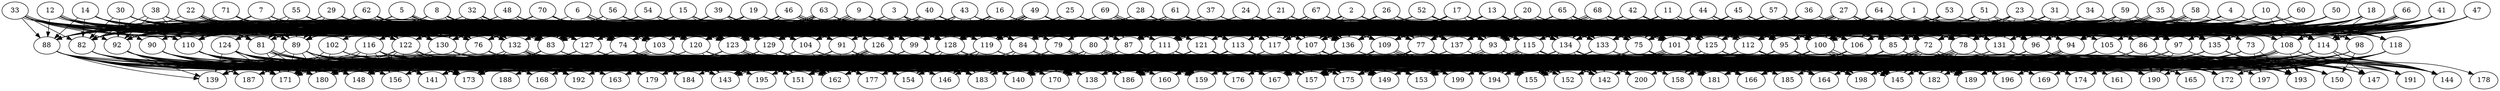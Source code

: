 // DAG automatically generated by daggen at Wed Apr 12 12:22:23 2017
// ./daggen --dot -n 200 --jump=1 --fat=0.8 --regularity=0.2 --density=0.6 
digraph G {
  1 [size="646297422420", alpha="0.11"]
  1 -> 78 [size ="536870912"]
  1 -> 81 [size ="536870912"]
  1 -> 84 [size ="536870912"]
  1 -> 89 [size ="536870912"]
  1 -> 94 [size ="536870912"]
  1 -> 96 [size ="536870912"]
  1 -> 97 [size ="536870912"]
  1 -> 103 [size ="536870912"]
  1 -> 105 [size ="536870912"]
  1 -> 107 [size ="536870912"]
  1 -> 108 [size ="536870912"]
  1 -> 109 [size ="536870912"]
  1 -> 111 [size ="536870912"]
  1 -> 113 [size ="536870912"]
  1 -> 114 [size ="536870912"]
  1 -> 115 [size ="536870912"]
  1 -> 120 [size ="536870912"]
  1 -> 125 [size ="536870912"]
  1 -> 127 [size ="536870912"]
  1 -> 129 [size ="536870912"]
  1 -> 130 [size ="536870912"]
  1 -> 134 [size ="536870912"]
  1 -> 137 [size ="536870912"]
  2 [size="15285006071", alpha="0.14"]
  2 -> 72 [size ="411041792"]
  2 -> 74 [size ="411041792"]
  2 -> 76 [size ="411041792"]
  2 -> 80 [size ="411041792"]
  2 -> 84 [size ="411041792"]
  2 -> 85 [size ="411041792"]
  2 -> 86 [size ="411041792"]
  2 -> 87 [size ="411041792"]
  2 -> 91 [size ="411041792"]
  2 -> 92 [size ="411041792"]
  2 -> 93 [size ="411041792"]
  2 -> 95 [size ="411041792"]
  2 -> 101 [size ="411041792"]
  2 -> 106 [size ="411041792"]
  2 -> 107 [size ="411041792"]
  2 -> 111 [size ="411041792"]
  2 -> 113 [size ="411041792"]
  2 -> 117 [size ="411041792"]
  2 -> 125 [size ="411041792"]
  2 -> 128 [size ="411041792"]
  2 -> 129 [size ="411041792"]
  2 -> 136 [size ="411041792"]
  2 -> 137 [size ="411041792"]
  3 [size="27358409953", alpha="0.10"]
  3 -> 74 [size ="838860800"]
  3 -> 83 [size ="838860800"]
  3 -> 84 [size ="838860800"]
  3 -> 92 [size ="838860800"]
  3 -> 93 [size ="838860800"]
  3 -> 95 [size ="838860800"]
  3 -> 101 [size ="838860800"]
  3 -> 117 [size ="838860800"]
  3 -> 118 [size ="838860800"]
  3 -> 120 [size ="838860800"]
  3 -> 123 [size ="838860800"]
  3 -> 125 [size ="838860800"]
  3 -> 128 [size ="838860800"]
  3 -> 129 [size ="838860800"]
  3 -> 136 [size ="838860800"]
  3 -> 137 [size ="838860800"]
  4 [size="44354004654", alpha="0.10"]
  4 -> 79 [size ="75497472"]
  4 -> 83 [size ="75497472"]
  4 -> 86 [size ="75497472"]
  4 -> 91 [size ="75497472"]
  4 -> 93 [size ="75497472"]
  4 -> 94 [size ="75497472"]
  4 -> 95 [size ="75497472"]
  4 -> 100 [size ="75497472"]
  4 -> 101 [size ="75497472"]
  4 -> 104 [size ="75497472"]
  4 -> 106 [size ="75497472"]
  4 -> 107 [size ="75497472"]
  4 -> 118 [size ="75497472"]
  4 -> 119 [size ="75497472"]
  4 -> 128 [size ="75497472"]
  4 -> 133 [size ="75497472"]
  5 [size="2288994394", alpha="0.14"]
  5 -> 76 [size ="134217728"]
  5 -> 88 [size ="134217728"]
  5 -> 89 [size ="134217728"]
  5 -> 91 [size ="134217728"]
  5 -> 92 [size ="134217728"]
  5 -> 93 [size ="134217728"]
  5 -> 99 [size ="134217728"]
  5 -> 101 [size ="134217728"]
  5 -> 101 [size ="134217728"]
  5 -> 103 [size ="134217728"]
  5 -> 104 [size ="134217728"]
  5 -> 112 [size ="134217728"]
  5 -> 114 [size ="134217728"]
  5 -> 119 [size ="134217728"]
  5 -> 120 [size ="134217728"]
  5 -> 123 [size ="134217728"]
  5 -> 125 [size ="134217728"]
  5 -> 129 [size ="134217728"]
  5 -> 132 [size ="134217728"]
  5 -> 133 [size ="134217728"]
  6 [size="68719476736", alpha="0.04"]
  6 -> 75 [size ="134217728"]
  6 -> 78 [size ="134217728"]
  6 -> 82 [size ="134217728"]
  6 -> 83 [size ="134217728"]
  6 -> 84 [size ="134217728"]
  6 -> 85 [size ="134217728"]
  6 -> 91 [size ="134217728"]
  6 -> 99 [size ="134217728"]
  6 -> 103 [size ="134217728"]
  6 -> 103 [size ="134217728"]
  6 -> 104 [size ="134217728"]
  6 -> 107 [size ="134217728"]
  6 -> 109 [size ="134217728"]
  6 -> 112 [size ="134217728"]
  6 -> 119 [size ="134217728"]
  6 -> 120 [size ="134217728"]
  6 -> 121 [size ="134217728"]
  6 -> 123 [size ="134217728"]
  6 -> 129 [size ="134217728"]
  6 -> 133 [size ="134217728"]
  7 [size="604232337705", alpha="0.15"]
  7 -> 75 [size ="411041792"]
  7 -> 83 [size ="411041792"]
  7 -> 88 [size ="411041792"]
  7 -> 89 [size ="411041792"]
  7 -> 91 [size ="411041792"]
  7 -> 95 [size ="411041792"]
  7 -> 101 [size ="411041792"]
  7 -> 110 [size ="411041792"]
  7 -> 120 [size ="411041792"]
  7 -> 122 [size ="411041792"]
  7 -> 123 [size ="411041792"]
  7 -> 125 [size ="411041792"]
  7 -> 129 [size ="411041792"]
  7 -> 133 [size ="411041792"]
  7 -> 136 [size ="411041792"]
  8 [size="12470745318", alpha="0.07"]
  8 -> 76 [size ="411041792"]
  8 -> 79 [size ="411041792"]
  8 -> 82 [size ="411041792"]
  8 -> 83 [size ="411041792"]
  8 -> 84 [size ="411041792"]
  8 -> 87 [size ="411041792"]
  8 -> 91 [size ="411041792"]
  8 -> 92 [size ="411041792"]
  8 -> 93 [size ="411041792"]
  8 -> 97 [size ="411041792"]
  8 -> 106 [size ="411041792"]
  8 -> 108 [size ="411041792"]
  8 -> 111 [size ="411041792"]
  8 -> 116 [size ="411041792"]
  8 -> 117 [size ="411041792"]
  8 -> 119 [size ="411041792"]
  8 -> 120 [size ="411041792"]
  8 -> 123 [size ="411041792"]
  8 -> 130 [size ="411041792"]
  8 -> 132 [size ="411041792"]
  8 -> 133 [size ="411041792"]
  8 -> 136 [size ="411041792"]
  9 [size="37146627870", alpha="0.14"]
  9 -> 75 [size ="33554432"]
  9 -> 79 [size ="33554432"]
  9 -> 83 [size ="33554432"]
  9 -> 83 [size ="33554432"]
  9 -> 85 [size ="33554432"]
  9 -> 87 [size ="33554432"]
  9 -> 91 [size ="33554432"]
  9 -> 93 [size ="33554432"]
  9 -> 94 [size ="33554432"]
  9 -> 96 [size ="33554432"]
  9 -> 102 [size ="33554432"]
  9 -> 107 [size ="33554432"]
  9 -> 119 [size ="33554432"]
  9 -> 120 [size ="33554432"]
  9 -> 123 [size ="33554432"]
  9 -> 128 [size ="33554432"]
  9 -> 130 [size ="33554432"]
  9 -> 132 [size ="33554432"]
  9 -> 133 [size ="33554432"]
  9 -> 134 [size ="33554432"]
  9 -> 137 [size ="33554432"]
  10 [size="4680627698", alpha="0.04"]
  10 -> 72 [size ="134217728"]
  10 -> 74 [size ="134217728"]
  10 -> 75 [size ="134217728"]
  10 -> 77 [size ="134217728"]
  10 -> 78 [size ="134217728"]
  10 -> 83 [size ="134217728"]
  10 -> 85 [size ="134217728"]
  10 -> 86 [size ="134217728"]
  10 -> 87 [size ="134217728"]
  10 -> 93 [size ="134217728"]
  10 -> 94 [size ="134217728"]
  10 -> 101 [size ="134217728"]
  10 -> 104 [size ="134217728"]
  10 -> 107 [size ="134217728"]
  10 -> 108 [size ="134217728"]
  10 -> 110 [size ="134217728"]
  10 -> 112 [size ="134217728"]
  10 -> 114 [size ="134217728"]
  10 -> 118 [size ="134217728"]
  10 -> 129 [size ="134217728"]
  10 -> 132 [size ="134217728"]
  10 -> 133 [size ="134217728"]
  10 -> 136 [size ="134217728"]
  11 [size="1073741824000", alpha="0.02"]
  11 -> 73 [size ="838860800"]
  11 -> 75 [size ="838860800"]
  11 -> 77 [size ="838860800"]
  11 -> 83 [size ="838860800"]
  11 -> 87 [size ="838860800"]
  11 -> 91 [size ="838860800"]
  11 -> 93 [size ="838860800"]
  11 -> 94 [size ="838860800"]
  11 -> 98 [size ="838860800"]
  11 -> 100 [size ="838860800"]
  11 -> 101 [size ="838860800"]
  11 -> 107 [size ="838860800"]
  11 -> 117 [size ="838860800"]
  11 -> 120 [size ="838860800"]
  11 -> 122 [size ="838860800"]
  11 -> 123 [size ="838860800"]
  11 -> 125 [size ="838860800"]
  11 -> 128 [size ="838860800"]
  11 -> 129 [size ="838860800"]
  11 -> 131 [size ="838860800"]
  11 -> 132 [size ="838860800"]
  11 -> 133 [size ="838860800"]
  11 -> 134 [size ="838860800"]
  11 -> 136 [size ="838860800"]
  12 [size="8589934592", alpha="0.08"]
  12 -> 76 [size ="33554432"]
  12 -> 79 [size ="33554432"]
  12 -> 81 [size ="33554432"]
  12 -> 88 [size ="33554432"]
  12 -> 89 [size ="33554432"]
  12 -> 90 [size ="33554432"]
  12 -> 91 [size ="33554432"]
  12 -> 93 [size ="33554432"]
  12 -> 103 [size ="33554432"]
  12 -> 109 [size ="33554432"]
  12 -> 111 [size ="33554432"]
  12 -> 113 [size ="33554432"]
  12 -> 117 [size ="33554432"]
  12 -> 120 [size ="33554432"]
  12 -> 123 [size ="33554432"]
  12 -> 123 [size ="33554432"]
  12 -> 129 [size ="33554432"]
  12 -> 130 [size ="33554432"]
  12 -> 132 [size ="33554432"]
  12 -> 133 [size ="33554432"]
  12 -> 136 [size ="33554432"]
  12 -> 137 [size ="33554432"]
  13 [size="8589934592", alpha="0.08"]
  13 -> 75 [size ="33554432"]
  13 -> 77 [size ="33554432"]
  13 -> 81 [size ="33554432"]
  13 -> 84 [size ="33554432"]
  13 -> 91 [size ="33554432"]
  13 -> 93 [size ="33554432"]
  13 -> 96 [size ="33554432"]
  13 -> 99 [size ="33554432"]
  13 -> 100 [size ="33554432"]
  13 -> 101 [size ="33554432"]
  13 -> 103 [size ="33554432"]
  13 -> 104 [size ="33554432"]
  13 -> 106 [size ="33554432"]
  13 -> 108 [size ="33554432"]
  13 -> 109 [size ="33554432"]
  13 -> 111 [size ="33554432"]
  13 -> 123 [size ="33554432"]
  13 -> 125 [size ="33554432"]
  13 -> 129 [size ="33554432"]
  13 -> 132 [size ="33554432"]
  13 -> 133 [size ="33554432"]
  13 -> 134 [size ="33554432"]
  14 [size="546438299420", alpha="0.07"]
  14 -> 74 [size ="536870912"]
  14 -> 75 [size ="536870912"]
  14 -> 81 [size ="536870912"]
  14 -> 82 [size ="536870912"]
  14 -> 88 [size ="536870912"]
  14 -> 91 [size ="536870912"]
  14 -> 94 [size ="536870912"]
  14 -> 104 [size ="536870912"]
  14 -> 110 [size ="536870912"]
  14 -> 113 [size ="536870912"]
  14 -> 115 [size ="536870912"]
  14 -> 117 [size ="536870912"]
  14 -> 119 [size ="536870912"]
  14 -> 120 [size ="536870912"]
  14 -> 128 [size ="536870912"]
  14 -> 130 [size ="536870912"]
  14 -> 132 [size ="536870912"]
  14 -> 133 [size ="536870912"]
  15 [size="9318150189", alpha="0.00"]
  15 -> 72 [size ="209715200"]
  15 -> 76 [size ="209715200"]
  15 -> 89 [size ="209715200"]
  15 -> 91 [size ="209715200"]
  15 -> 92 [size ="209715200"]
  15 -> 94 [size ="209715200"]
  15 -> 98 [size ="209715200"]
  15 -> 99 [size ="209715200"]
  15 -> 101 [size ="209715200"]
  15 -> 104 [size ="209715200"]
  15 -> 111 [size ="209715200"]
  15 -> 117 [size ="209715200"]
  15 -> 123 [size ="209715200"]
  15 -> 128 [size ="209715200"]
  15 -> 132 [size ="209715200"]
  15 -> 137 [size ="209715200"]
  16 [size="2028871786", alpha="0.03"]
  16 -> 75 [size ="33554432"]
  16 -> 76 [size ="33554432"]
  16 -> 77 [size ="33554432"]
  16 -> 78 [size ="33554432"]
  16 -> 82 [size ="33554432"]
  16 -> 83 [size ="33554432"]
  16 -> 91 [size ="33554432"]
  16 -> 93 [size ="33554432"]
  16 -> 96 [size ="33554432"]
  16 -> 99 [size ="33554432"]
  16 -> 100 [size ="33554432"]
  16 -> 101 [size ="33554432"]
  16 -> 109 [size ="33554432"]
  16 -> 110 [size ="33554432"]
  16 -> 115 [size ="33554432"]
  16 -> 117 [size ="33554432"]
  16 -> 119 [size ="33554432"]
  16 -> 120 [size ="33554432"]
  16 -> 125 [size ="33554432"]
  16 -> 127 [size ="33554432"]
  16 -> 128 [size ="33554432"]
  16 -> 132 [size ="33554432"]
  16 -> 133 [size ="33554432"]
  16 -> 134 [size ="33554432"]
  16 -> 137 [size ="33554432"]
  17 [size="549755813888", alpha="0.19"]
  17 -> 72 [size ="536870912"]
  17 -> 73 [size ="536870912"]
  17 -> 74 [size ="536870912"]
  17 -> 75 [size ="536870912"]
  17 -> 76 [size ="536870912"]
  17 -> 83 [size ="536870912"]
  17 -> 84 [size ="536870912"]
  17 -> 85 [size ="536870912"]
  17 -> 89 [size ="536870912"]
  17 -> 92 [size ="536870912"]
  17 -> 93 [size ="536870912"]
  17 -> 94 [size ="536870912"]
  17 -> 95 [size ="536870912"]
  17 -> 97 [size ="536870912"]
  17 -> 101 [size ="536870912"]
  17 -> 109 [size ="536870912"]
  17 -> 117 [size ="536870912"]
  17 -> 119 [size ="536870912"]
  17 -> 120 [size ="536870912"]
  17 -> 123 [size ="536870912"]
  17 -> 128 [size ="536870912"]
  17 -> 132 [size ="536870912"]
  17 -> 134 [size ="536870912"]
  17 -> 135 [size ="536870912"]
  17 -> 136 [size ="536870912"]
  17 -> 137 [size ="536870912"]
  18 [size="549755813888", alpha="0.13"]
  18 -> 75 [size ="536870912"]
  18 -> 83 [size ="536870912"]
  18 -> 86 [size ="536870912"]
  18 -> 89 [size ="536870912"]
  18 -> 91 [size ="536870912"]
  18 -> 94 [size ="536870912"]
  18 -> 95 [size ="536870912"]
  18 -> 97 [size ="536870912"]
  18 -> 100 [size ="536870912"]
  18 -> 101 [size ="536870912"]
  18 -> 108 [size ="536870912"]
  18 -> 112 [size ="536870912"]
  18 -> 114 [size ="536870912"]
  18 -> 117 [size ="536870912"]
  18 -> 119 [size ="536870912"]
  18 -> 120 [size ="536870912"]
  18 -> 128 [size ="536870912"]
  18 -> 129 [size ="536870912"]
  18 -> 135 [size ="536870912"]
  19 [size="8589934592", alpha="0.04"]
  19 -> 72 [size ="33554432"]
  19 -> 74 [size ="33554432"]
  19 -> 78 [size ="33554432"]
  19 -> 82 [size ="33554432"]
  19 -> 83 [size ="33554432"]
  19 -> 84 [size ="33554432"]
  19 -> 88 [size ="33554432"]
  19 -> 89 [size ="33554432"]
  19 -> 92 [size ="33554432"]
  19 -> 95 [size ="33554432"]
  19 -> 97 [size ="33554432"]
  19 -> 99 [size ="33554432"]
  19 -> 100 [size ="33554432"]
  19 -> 101 [size ="33554432"]
  19 -> 107 [size ="33554432"]
  19 -> 115 [size ="33554432"]
  19 -> 117 [size ="33554432"]
  19 -> 119 [size ="33554432"]
  19 -> 120 [size ="33554432"]
  19 -> 125 [size ="33554432"]
  19 -> 128 [size ="33554432"]
  19 -> 129 [size ="33554432"]
  19 -> 132 [size ="33554432"]
  19 -> 133 [size ="33554432"]
  19 -> 134 [size ="33554432"]
  20 [size="388089105872", alpha="0.16"]
  20 -> 72 [size ="536870912"]
  20 -> 77 [size ="536870912"]
  20 -> 78 [size ="536870912"]
  20 -> 79 [size ="536870912"]
  20 -> 82 [size ="536870912"]
  20 -> 83 [size ="536870912"]
  20 -> 89 [size ="536870912"]
  20 -> 93 [size ="536870912"]
  20 -> 94 [size ="536870912"]
  20 -> 95 [size ="536870912"]
  20 -> 100 [size ="536870912"]
  20 -> 101 [size ="536870912"]
  20 -> 103 [size ="536870912"]
  20 -> 104 [size ="536870912"]
  20 -> 106 [size ="536870912"]
  20 -> 107 [size ="536870912"]
  20 -> 111 [size ="536870912"]
  20 -> 113 [size ="536870912"]
  20 -> 114 [size ="536870912"]
  20 -> 123 [size ="536870912"]
  20 -> 128 [size ="536870912"]
  20 -> 129 [size ="536870912"]
  20 -> 130 [size ="536870912"]
  20 -> 131 [size ="536870912"]
  20 -> 134 [size ="536870912"]
  21 [size="1073741824000", alpha="0.14"]
  21 -> 72 [size ="838860800"]
  21 -> 74 [size ="838860800"]
  21 -> 76 [size ="838860800"]
  21 -> 78 [size ="838860800"]
  21 -> 79 [size ="838860800"]
  21 -> 81 [size ="838860800"]
  21 -> 82 [size ="838860800"]
  21 -> 86 [size ="838860800"]
  21 -> 89 [size ="838860800"]
  21 -> 91 [size ="838860800"]
  21 -> 94 [size ="838860800"]
  21 -> 95 [size ="838860800"]
  21 -> 96 [size ="838860800"]
  21 -> 100 [size ="838860800"]
  21 -> 103 [size ="838860800"]
  21 -> 105 [size ="838860800"]
  21 -> 106 [size ="838860800"]
  21 -> 107 [size ="838860800"]
  21 -> 117 [size ="838860800"]
  21 -> 122 [size ="838860800"]
  21 -> 127 [size ="838860800"]
  21 -> 128 [size ="838860800"]
  21 -> 132 [size ="838860800"]
  21 -> 135 [size ="838860800"]
  21 -> 136 [size ="838860800"]
  22 [size="3810767633", alpha="0.13"]
  22 -> 74 [size ="75497472"]
  22 -> 74 [size ="75497472"]
  22 -> 78 [size ="75497472"]
  22 -> 81 [size ="75497472"]
  22 -> 82 [size ="75497472"]
  22 -> 84 [size ="75497472"]
  22 -> 89 [size ="75497472"]
  22 -> 100 [size ="75497472"]
  22 -> 103 [size ="75497472"]
  22 -> 104 [size ="75497472"]
  22 -> 113 [size ="75497472"]
  22 -> 114 [size ="75497472"]
  22 -> 119 [size ="75497472"]
  22 -> 120 [size ="75497472"]
  22 -> 127 [size ="75497472"]
  22 -> 129 [size ="75497472"]
  22 -> 130 [size ="75497472"]
  22 -> 132 [size ="75497472"]
  22 -> 133 [size ="75497472"]
  22 -> 136 [size ="75497472"]
  22 -> 137 [size ="75497472"]
  23 [size="81562374276", alpha="0.09"]
  23 -> 72 [size ="209715200"]
  23 -> 76 [size ="209715200"]
  23 -> 78 [size ="209715200"]
  23 -> 84 [size ="209715200"]
  23 -> 87 [size ="209715200"]
  23 -> 89 [size ="209715200"]
  23 -> 90 [size ="209715200"]
  23 -> 91 [size ="209715200"]
  23 -> 95 [size ="209715200"]
  23 -> 96 [size ="209715200"]
  23 -> 108 [size ="209715200"]
  23 -> 110 [size ="209715200"]
  23 -> 114 [size ="209715200"]
  23 -> 117 [size ="209715200"]
  23 -> 118 [size ="209715200"]
  23 -> 123 [size ="209715200"]
  23 -> 125 [size ="209715200"]
  23 -> 129 [size ="209715200"]
  23 -> 131 [size ="209715200"]
  23 -> 133 [size ="209715200"]
  23 -> 134 [size ="209715200"]
  23 -> 136 [size ="209715200"]
  24 [size="8589934592", alpha="0.15"]
  24 -> 75 [size ="33554432"]
  24 -> 79 [size ="33554432"]
  24 -> 81 [size ="33554432"]
  24 -> 88 [size ="33554432"]
  24 -> 92 [size ="33554432"]
  24 -> 93 [size ="33554432"]
  24 -> 94 [size ="33554432"]
  24 -> 95 [size ="33554432"]
  24 -> 96 [size ="33554432"]
  24 -> 99 [size ="33554432"]
  24 -> 101 [size ="33554432"]
  24 -> 104 [size ="33554432"]
  24 -> 109 [size ="33554432"]
  24 -> 112 [size ="33554432"]
  24 -> 117 [size ="33554432"]
  24 -> 118 [size ="33554432"]
  24 -> 119 [size ="33554432"]
  24 -> 120 [size ="33554432"]
  24 -> 123 [size ="33554432"]
  24 -> 125 [size ="33554432"]
  24 -> 127 [size ="33554432"]
  24 -> 128 [size ="33554432"]
  24 -> 131 [size ="33554432"]
  24 -> 136 [size ="33554432"]
  25 [size="106593919512", alpha="0.20"]
  25 -> 79 [size ="134217728"]
  25 -> 83 [size ="134217728"]
  25 -> 84 [size ="134217728"]
  25 -> 92 [size ="134217728"]
  25 -> 93 [size ="134217728"]
  25 -> 94 [size ="134217728"]
  25 -> 96 [size ="134217728"]
  25 -> 99 [size ="134217728"]
  25 -> 103 [size ="134217728"]
  25 -> 104 [size ="134217728"]
  25 -> 106 [size ="134217728"]
  25 -> 112 [size ="134217728"]
  25 -> 113 [size ="134217728"]
  25 -> 117 [size ="134217728"]
  25 -> 118 [size ="134217728"]
  25 -> 120 [size ="134217728"]
  25 -> 123 [size ="134217728"]
  25 -> 126 [size ="134217728"]
  25 -> 129 [size ="134217728"]
  25 -> 134 [size ="134217728"]
  25 -> 136 [size ="134217728"]
  26 [size="549755813888", alpha="0.17"]
  26 -> 75 [size ="536870912"]
  26 -> 77 [size ="536870912"]
  26 -> 83 [size ="536870912"]
  26 -> 86 [size ="536870912"]
  26 -> 88 [size ="536870912"]
  26 -> 92 [size ="536870912"]
  26 -> 93 [size ="536870912"]
  26 -> 96 [size ="536870912"]
  26 -> 100 [size ="536870912"]
  26 -> 101 [size ="536870912"]
  26 -> 104 [size ="536870912"]
  26 -> 106 [size ="536870912"]
  26 -> 107 [size ="536870912"]
  26 -> 109 [size ="536870912"]
  26 -> 111 [size ="536870912"]
  26 -> 115 [size ="536870912"]
  26 -> 123 [size ="536870912"]
  26 -> 125 [size ="536870912"]
  26 -> 127 [size ="536870912"]
  26 -> 132 [size ="536870912"]
  26 -> 133 [size ="536870912"]
  26 -> 134 [size ="536870912"]
  27 [size="549755813888", alpha="0.09"]
  27 -> 72 [size ="536870912"]
  27 -> 83 [size ="536870912"]
  27 -> 83 [size ="536870912"]
  27 -> 84 [size ="536870912"]
  27 -> 85 [size ="536870912"]
  27 -> 86 [size ="536870912"]
  27 -> 91 [size ="536870912"]
  27 -> 94 [size ="536870912"]
  27 -> 98 [size ="536870912"]
  27 -> 99 [size ="536870912"]
  27 -> 100 [size ="536870912"]
  27 -> 101 [size ="536870912"]
  27 -> 109 [size ="536870912"]
  27 -> 112 [size ="536870912"]
  27 -> 118 [size ="536870912"]
  27 -> 119 [size ="536870912"]
  27 -> 123 [size ="536870912"]
  27 -> 124 [size ="536870912"]
  27 -> 125 [size ="536870912"]
  27 -> 130 [size ="536870912"]
  27 -> 132 [size ="536870912"]
  27 -> 133 [size ="536870912"]
  27 -> 137 [size ="536870912"]
  28 [size="549755813888", alpha="0.15"]
  28 -> 74 [size ="536870912"]
  28 -> 75 [size ="536870912"]
  28 -> 78 [size ="536870912"]
  28 -> 83 [size ="536870912"]
  28 -> 85 [size ="536870912"]
  28 -> 91 [size ="536870912"]
  28 -> 93 [size ="536870912"]
  28 -> 100 [size ="536870912"]
  28 -> 101 [size ="536870912"]
  28 -> 109 [size ="536870912"]
  28 -> 110 [size ="536870912"]
  28 -> 113 [size ="536870912"]
  28 -> 115 [size ="536870912"]
  28 -> 123 [size ="536870912"]
  28 -> 125 [size ="536870912"]
  28 -> 127 [size ="536870912"]
  28 -> 130 [size ="536870912"]
  28 -> 132 [size ="536870912"]
  28 -> 133 [size ="536870912"]
  28 -> 134 [size ="536870912"]
  28 -> 136 [size ="536870912"]
  28 -> 137 [size ="536870912"]
  29 [size="99307594284", alpha="0.09"]
  29 -> 72 [size ="134217728"]
  29 -> 77 [size ="134217728"]
  29 -> 82 [size ="134217728"]
  29 -> 83 [size ="134217728"]
  29 -> 85 [size ="134217728"]
  29 -> 86 [size ="134217728"]
  29 -> 88 [size ="134217728"]
  29 -> 89 [size ="134217728"]
  29 -> 95 [size ="134217728"]
  29 -> 100 [size ="134217728"]
  29 -> 103 [size ="134217728"]
  29 -> 107 [size ="134217728"]
  29 -> 110 [size ="134217728"]
  29 -> 113 [size ="134217728"]
  29 -> 119 [size ="134217728"]
  29 -> 120 [size ="134217728"]
  29 -> 123 [size ="134217728"]
  29 -> 126 [size ="134217728"]
  29 -> 128 [size ="134217728"]
  29 -> 130 [size ="134217728"]
  29 -> 132 [size ="134217728"]
  30 [size="28991029248", alpha="0.12"]
  30 -> 74 [size ="75497472"]
  30 -> 76 [size ="75497472"]
  30 -> 77 [size ="75497472"]
  30 -> 81 [size ="75497472"]
  30 -> 82 [size ="75497472"]
  30 -> 83 [size ="75497472"]
  30 -> 91 [size ="75497472"]
  30 -> 92 [size ="75497472"]
  30 -> 100 [size ="75497472"]
  30 -> 104 [size ="75497472"]
  30 -> 107 [size ="75497472"]
  30 -> 109 [size ="75497472"]
  30 -> 111 [size ="75497472"]
  30 -> 113 [size ="75497472"]
  30 -> 122 [size ="75497472"]
  30 -> 128 [size ="75497472"]
  30 -> 129 [size ="75497472"]
  30 -> 132 [size ="75497472"]
  30 -> 134 [size ="75497472"]
  30 -> 136 [size ="75497472"]
  30 -> 137 [size ="75497472"]
  31 [size="532170086035", alpha="0.13"]
  31 -> 77 [size ="411041792"]
  31 -> 78 [size ="411041792"]
  31 -> 83 [size ="411041792"]
  31 -> 85 [size ="411041792"]
  31 -> 91 [size ="411041792"]
  31 -> 95 [size ="411041792"]
  31 -> 96 [size ="411041792"]
  31 -> 104 [size ="411041792"]
  31 -> 106 [size ="411041792"]
  31 -> 107 [size ="411041792"]
  31 -> 114 [size ="411041792"]
  31 -> 121 [size ="411041792"]
  31 -> 129 [size ="411041792"]
  31 -> 132 [size ="411041792"]
  31 -> 134 [size ="411041792"]
  31 -> 136 [size ="411041792"]
  31 -> 137 [size ="411041792"]
  32 [size="29206380894", alpha="0.01"]
  32 -> 74 [size ="679477248"]
  32 -> 76 [size ="679477248"]
  32 -> 77 [size ="679477248"]
  32 -> 78 [size ="679477248"]
  32 -> 79 [size ="679477248"]
  32 -> 82 [size ="679477248"]
  32 -> 83 [size ="679477248"]
  32 -> 85 [size ="679477248"]
  32 -> 87 [size ="679477248"]
  32 -> 91 [size ="679477248"]
  32 -> 92 [size ="679477248"]
  32 -> 96 [size ="679477248"]
  32 -> 100 [size ="679477248"]
  32 -> 101 [size ="679477248"]
  32 -> 104 [size ="679477248"]
  32 -> 109 [size ="679477248"]
  32 -> 111 [size ="679477248"]
  32 -> 120 [size ="679477248"]
  32 -> 123 [size ="679477248"]
  32 -> 127 [size ="679477248"]
  32 -> 128 [size ="679477248"]
  32 -> 130 [size ="679477248"]
  32 -> 132 [size ="679477248"]
  32 -> 134 [size ="679477248"]
  32 -> 137 [size ="679477248"]
  33 [size="8589934592", alpha="0.16"]
  33 -> 74 [size ="33554432"]
  33 -> 76 [size ="33554432"]
  33 -> 77 [size ="33554432"]
  33 -> 81 [size ="33554432"]
  33 -> 82 [size ="33554432"]
  33 -> 83 [size ="33554432"]
  33 -> 83 [size ="33554432"]
  33 -> 88 [size ="33554432"]
  33 -> 91 [size ="33554432"]
  33 -> 92 [size ="33554432"]
  33 -> 94 [size ="33554432"]
  33 -> 103 [size ="33554432"]
  33 -> 104 [size ="33554432"]
  33 -> 107 [size ="33554432"]
  33 -> 109 [size ="33554432"]
  33 -> 110 [size ="33554432"]
  33 -> 121 [size ="33554432"]
  33 -> 128 [size ="33554432"]
  33 -> 132 [size ="33554432"]
  33 -> 134 [size ="33554432"]
  34 [size="8589934592", alpha="0.15"]
  34 -> 72 [size ="33554432"]
  34 -> 75 [size ="33554432"]
  34 -> 77 [size ="33554432"]
  34 -> 78 [size ="33554432"]
  34 -> 79 [size ="33554432"]
  34 -> 85 [size ="33554432"]
  34 -> 89 [size ="33554432"]
  34 -> 93 [size ="33554432"]
  34 -> 97 [size ="33554432"]
  34 -> 101 [size ="33554432"]
  34 -> 106 [size ="33554432"]
  34 -> 107 [size ="33554432"]
  34 -> 109 [size ="33554432"]
  34 -> 119 [size ="33554432"]
  34 -> 122 [size ="33554432"]
  34 -> 123 [size ="33554432"]
  34 -> 125 [size ="33554432"]
  34 -> 128 [size ="33554432"]
  34 -> 137 [size ="33554432"]
  35 [size="8589934592", alpha="0.17"]
  35 -> 72 [size ="33554432"]
  35 -> 76 [size ="33554432"]
  35 -> 78 [size ="33554432"]
  35 -> 79 [size ="33554432"]
  35 -> 83 [size ="33554432"]
  35 -> 91 [size ="33554432"]
  35 -> 93 [size ="33554432"]
  35 -> 93 [size ="33554432"]
  35 -> 95 [size ="33554432"]
  35 -> 100 [size ="33554432"]
  35 -> 109 [size ="33554432"]
  35 -> 112 [size ="33554432"]
  35 -> 118 [size ="33554432"]
  35 -> 127 [size ="33554432"]
  35 -> 128 [size ="33554432"]
  35 -> 131 [size ="33554432"]
  35 -> 132 [size ="33554432"]
  35 -> 133 [size ="33554432"]
  35 -> 134 [size ="33554432"]
  35 -> 135 [size ="33554432"]
  35 -> 137 [size ="33554432"]
  36 [size="68719476736", alpha="0.09"]
  36 -> 72 [size ="134217728"]
  36 -> 76 [size ="134217728"]
  36 -> 77 [size ="134217728"]
  36 -> 78 [size ="134217728"]
  36 -> 88 [size ="134217728"]
  36 -> 93 [size ="134217728"]
  36 -> 100 [size ="134217728"]
  36 -> 101 [size ="134217728"]
  36 -> 103 [size ="134217728"]
  36 -> 104 [size ="134217728"]
  36 -> 109 [size ="134217728"]
  36 -> 112 [size ="134217728"]
  36 -> 115 [size ="134217728"]
  36 -> 119 [size ="134217728"]
  36 -> 125 [size ="134217728"]
  36 -> 128 [size ="134217728"]
  36 -> 131 [size ="134217728"]
  36 -> 133 [size ="134217728"]
  36 -> 134 [size ="134217728"]
  36 -> 137 [size ="134217728"]
  37 [size="1113719739481", alpha="0.00"]
  37 -> 72 [size ="679477248"]
  37 -> 76 [size ="679477248"]
  37 -> 77 [size ="679477248"]
  37 -> 78 [size ="679477248"]
  37 -> 82 [size ="679477248"]
  37 -> 88 [size ="679477248"]
  37 -> 89 [size ="679477248"]
  37 -> 100 [size ="679477248"]
  37 -> 101 [size ="679477248"]
  37 -> 104 [size ="679477248"]
  37 -> 106 [size ="679477248"]
  37 -> 112 [size ="679477248"]
  37 -> 115 [size ="679477248"]
  37 -> 119 [size ="679477248"]
  37 -> 121 [size ="679477248"]
  37 -> 126 [size ="679477248"]
  37 -> 130 [size ="679477248"]
  37 -> 131 [size ="679477248"]
  37 -> 134 [size ="679477248"]
  37 -> 137 [size ="679477248"]
  38 [size="134217728000", alpha="0.20"]
  38 -> 77 [size ="209715200"]
  38 -> 78 [size ="209715200"]
  38 -> 79 [size ="209715200"]
  38 -> 82 [size ="209715200"]
  38 -> 83 [size ="209715200"]
  38 -> 89 [size ="209715200"]
  38 -> 91 [size ="209715200"]
  38 -> 92 [size ="209715200"]
  38 -> 100 [size ="209715200"]
  38 -> 104 [size ="209715200"]
  38 -> 110 [size ="209715200"]
  38 -> 112 [size ="209715200"]
  38 -> 119 [size ="209715200"]
  38 -> 123 [size ="209715200"]
  38 -> 128 [size ="209715200"]
  38 -> 129 [size ="209715200"]
  38 -> 130 [size ="209715200"]
  38 -> 132 [size ="209715200"]
  38 -> 134 [size ="209715200"]
  38 -> 137 [size ="209715200"]
  39 [size="549755813888", alpha="0.11"]
  39 -> 74 [size ="536870912"]
  39 -> 77 [size ="536870912"]
  39 -> 78 [size ="536870912"]
  39 -> 79 [size ="536870912"]
  39 -> 81 [size ="536870912"]
  39 -> 83 [size ="536870912"]
  39 -> 84 [size ="536870912"]
  39 -> 89 [size ="536870912"]
  39 -> 93 [size ="536870912"]
  39 -> 95 [size ="536870912"]
  39 -> 96 [size ="536870912"]
  39 -> 99 [size ="536870912"]
  39 -> 100 [size ="536870912"]
  39 -> 104 [size ="536870912"]
  39 -> 109 [size ="536870912"]
  39 -> 113 [size ="536870912"]
  39 -> 115 [size ="536870912"]
  39 -> 117 [size ="536870912"]
  39 -> 119 [size ="536870912"]
  39 -> 123 [size ="536870912"]
  39 -> 125 [size ="536870912"]
  39 -> 128 [size ="536870912"]
  39 -> 129 [size ="536870912"]
  39 -> 130 [size ="536870912"]
  39 -> 132 [size ="536870912"]
  40 [size="68719476736", alpha="0.06"]
  40 -> 74 [size ="134217728"]
  40 -> 78 [size ="134217728"]
  40 -> 83 [size ="134217728"]
  40 -> 84 [size ="134217728"]
  40 -> 86 [size ="134217728"]
  40 -> 97 [size ="134217728"]
  40 -> 98 [size ="134217728"]
  40 -> 99 [size ="134217728"]
  40 -> 100 [size ="134217728"]
  40 -> 101 [size ="134217728"]
  40 -> 104 [size ="134217728"]
  40 -> 107 [size ="134217728"]
  40 -> 110 [size ="134217728"]
  40 -> 121 [size ="134217728"]
  40 -> 123 [size ="134217728"]
  40 -> 125 [size ="134217728"]
  40 -> 126 [size ="134217728"]
  40 -> 128 [size ="134217728"]
  40 -> 129 [size ="134217728"]
  40 -> 130 [size ="134217728"]
  40 -> 132 [size ="134217728"]
  40 -> 136 [size ="134217728"]
  41 [size="68719476736", alpha="0.06"]
  41 -> 75 [size ="134217728"]
  41 -> 78 [size ="134217728"]
  41 -> 85 [size ="134217728"]
  41 -> 86 [size ="134217728"]
  41 -> 92 [size ="134217728"]
  41 -> 94 [size ="134217728"]
  41 -> 97 [size ="134217728"]
  41 -> 99 [size ="134217728"]
  41 -> 100 [size ="134217728"]
  41 -> 101 [size ="134217728"]
  41 -> 104 [size ="134217728"]
  41 -> 108 [size ="134217728"]
  41 -> 111 [size ="134217728"]
  41 -> 114 [size ="134217728"]
  41 -> 121 [size ="134217728"]
  41 -> 128 [size ="134217728"]
  41 -> 131 [size ="134217728"]
  41 -> 132 [size ="134217728"]
  41 -> 133 [size ="134217728"]
  41 -> 135 [size ="134217728"]
  41 -> 136 [size ="134217728"]
  42 [size="266333464828", alpha="0.09"]
  42 -> 72 [size ="209715200"]
  42 -> 79 [size ="209715200"]
  42 -> 82 [size ="209715200"]
  42 -> 83 [size ="209715200"]
  42 -> 85 [size ="209715200"]
  42 -> 92 [size ="209715200"]
  42 -> 94 [size ="209715200"]
  42 -> 95 [size ="209715200"]
  42 -> 96 [size ="209715200"]
  42 -> 100 [size ="209715200"]
  42 -> 103 [size ="209715200"]
  42 -> 104 [size ="209715200"]
  42 -> 110 [size ="209715200"]
  42 -> 113 [size ="209715200"]
  42 -> 114 [size ="209715200"]
  42 -> 115 [size ="209715200"]
  42 -> 117 [size ="209715200"]
  42 -> 123 [size ="209715200"]
  42 -> 125 [size ="209715200"]
  42 -> 128 [size ="209715200"]
  42 -> 131 [size ="209715200"]
  42 -> 137 [size ="209715200"]
  43 [size="134217728000", alpha="0.13"]
  43 -> 72 [size ="209715200"]
  43 -> 74 [size ="209715200"]
  43 -> 75 [size ="209715200"]
  43 -> 77 [size ="209715200"]
  43 -> 81 [size ="209715200"]
  43 -> 91 [size ="209715200"]
  43 -> 92 [size ="209715200"]
  43 -> 95 [size ="209715200"]
  43 -> 99 [size ="209715200"]
  43 -> 100 [size ="209715200"]
  43 -> 103 [size ="209715200"]
  43 -> 109 [size ="209715200"]
  43 -> 115 [size ="209715200"]
  43 -> 117 [size ="209715200"]
  43 -> 119 [size ="209715200"]
  43 -> 120 [size ="209715200"]
  43 -> 123 [size ="209715200"]
  43 -> 128 [size ="209715200"]
  43 -> 129 [size ="209715200"]
  43 -> 133 [size ="209715200"]
  43 -> 135 [size ="209715200"]
  43 -> 136 [size ="209715200"]
  43 -> 137 [size ="209715200"]
  44 [size="29136402362", alpha="0.11"]
  44 -> 72 [size ="536870912"]
  44 -> 74 [size ="536870912"]
  44 -> 75 [size ="536870912"]
  44 -> 77 [size ="536870912"]
  44 -> 81 [size ="536870912"]
  44 -> 95 [size ="536870912"]
  44 -> 107 [size ="536870912"]
  44 -> 109 [size ="536870912"]
  44 -> 112 [size ="536870912"]
  44 -> 128 [size ="536870912"]
  44 -> 133 [size ="536870912"]
  44 -> 134 [size ="536870912"]
  44 -> 136 [size ="536870912"]
  44 -> 137 [size ="536870912"]
  45 [size="155373898536", alpha="0.04"]
  45 -> 72 [size ="679477248"]
  45 -> 74 [size ="679477248"]
  45 -> 75 [size ="679477248"]
  45 -> 77 [size ="679477248"]
  45 -> 81 [size ="679477248"]
  45 -> 86 [size ="679477248"]
  45 -> 95 [size ="679477248"]
  45 -> 100 [size ="679477248"]
  45 -> 101 [size ="679477248"]
  45 -> 103 [size ="679477248"]
  45 -> 104 [size ="679477248"]
  45 -> 106 [size ="679477248"]
  45 -> 107 [size ="679477248"]
  45 -> 109 [size ="679477248"]
  45 -> 113 [size ="679477248"]
  45 -> 123 [size ="679477248"]
  45 -> 125 [size ="679477248"]
  45 -> 132 [size ="679477248"]
  45 -> 133 [size ="679477248"]
  45 -> 134 [size ="679477248"]
  45 -> 136 [size ="679477248"]
  45 -> 137 [size ="679477248"]
  46 [size="8589934592", alpha="0.15"]
  46 -> 72 [size ="33554432"]
  46 -> 82 [size ="33554432"]
  46 -> 84 [size ="33554432"]
  46 -> 90 [size ="33554432"]
  46 -> 99 [size ="33554432"]
  46 -> 108 [size ="33554432"]
  46 -> 110 [size ="33554432"]
  46 -> 111 [size ="33554432"]
  46 -> 112 [size ="33554432"]
  46 -> 115 [size ="33554432"]
  46 -> 117 [size ="33554432"]
  46 -> 119 [size ="33554432"]
  46 -> 120 [size ="33554432"]
  46 -> 121 [size ="33554432"]
  46 -> 123 [size ="33554432"]
  46 -> 123 [size ="33554432"]
  46 -> 131 [size ="33554432"]
  46 -> 132 [size ="33554432"]
  46 -> 133 [size ="33554432"]
  46 -> 136 [size ="33554432"]
  46 -> 136 [size ="33554432"]
  47 [size="549755813888", alpha="0.00"]
  47 -> 78 [size ="536870912"]
  47 -> 85 [size ="536870912"]
  47 -> 93 [size ="536870912"]
  47 -> 94 [size ="536870912"]
  47 -> 96 [size ="536870912"]
  47 -> 101 [size ="536870912"]
  47 -> 106 [size ="536870912"]
  47 -> 112 [size ="536870912"]
  47 -> 113 [size ="536870912"]
  47 -> 114 [size ="536870912"]
  47 -> 115 [size ="536870912"]
  47 -> 119 [size ="536870912"]
  47 -> 120 [size ="536870912"]
  47 -> 131 [size ="536870912"]
  47 -> 136 [size ="536870912"]
  47 -> 137 [size ="536870912"]
  48 [size="1073741824000", alpha="0.03"]
  48 -> 74 [size ="838860800"]
  48 -> 75 [size ="838860800"]
  48 -> 77 [size ="838860800"]
  48 -> 81 [size ="838860800"]
  48 -> 82 [size ="838860800"]
  48 -> 83 [size ="838860800"]
  48 -> 85 [size ="838860800"]
  48 -> 88 [size ="838860800"]
  48 -> 89 [size ="838860800"]
  48 -> 92 [size ="838860800"]
  48 -> 96 [size ="838860800"]
  48 -> 99 [size ="838860800"]
  48 -> 104 [size ="838860800"]
  48 -> 107 [size ="838860800"]
  48 -> 113 [size ="838860800"]
  48 -> 117 [size ="838860800"]
  48 -> 119 [size ="838860800"]
  48 -> 120 [size ="838860800"]
  48 -> 125 [size ="838860800"]
  48 -> 128 [size ="838860800"]
  48 -> 131 [size ="838860800"]
  48 -> 134 [size ="838860800"]
  48 -> 136 [size ="838860800"]
  48 -> 137 [size ="838860800"]
  49 [size="261608606010", alpha="0.18"]
  49 -> 72 [size ="301989888"]
  49 -> 75 [size ="301989888"]
  49 -> 78 [size ="301989888"]
  49 -> 82 [size ="301989888"]
  49 -> 83 [size ="301989888"]
  49 -> 83 [size ="301989888"]
  49 -> 85 [size ="301989888"]
  49 -> 87 [size ="301989888"]
  49 -> 88 [size ="301989888"]
  49 -> 93 [size ="301989888"]
  49 -> 95 [size ="301989888"]
  49 -> 96 [size ="301989888"]
  49 -> 97 [size ="301989888"]
  49 -> 101 [size ="301989888"]
  49 -> 103 [size ="301989888"]
  49 -> 104 [size ="301989888"]
  49 -> 107 [size ="301989888"]
  49 -> 109 [size ="301989888"]
  49 -> 115 [size ="301989888"]
  49 -> 117 [size ="301989888"]
  49 -> 119 [size ="301989888"]
  49 -> 120 [size ="301989888"]
  49 -> 122 [size ="301989888"]
  49 -> 126 [size ="301989888"]
  49 -> 128 [size ="301989888"]
  49 -> 129 [size ="301989888"]
  49 -> 131 [size ="301989888"]
  49 -> 132 [size ="301989888"]
  49 -> 137 [size ="301989888"]
  50 [size="116127869448", alpha="0.14"]
  50 -> 78 [size ="134217728"]
  50 -> 85 [size ="134217728"]
  50 -> 86 [size ="134217728"]
  50 -> 89 [size ="134217728"]
  50 -> 94 [size ="134217728"]
  50 -> 96 [size ="134217728"]
  50 -> 97 [size ="134217728"]
  50 -> 99 [size ="134217728"]
  50 -> 101 [size ="134217728"]
  50 -> 106 [size ="134217728"]
  50 -> 107 [size ="134217728"]
  50 -> 112 [size ="134217728"]
  50 -> 113 [size ="134217728"]
  50 -> 119 [size ="134217728"]
  50 -> 120 [size ="134217728"]
  50 -> 125 [size ="134217728"]
  50 -> 128 [size ="134217728"]
  50 -> 129 [size ="134217728"]
  50 -> 135 [size ="134217728"]
  51 [size="22174566670", alpha="0.10"]
  51 -> 75 [size ="536870912"]
  51 -> 77 [size ="536870912"]
  51 -> 78 [size ="536870912"]
  51 -> 85 [size ="536870912"]
  51 -> 89 [size ="536870912"]
  51 -> 91 [size ="536870912"]
  51 -> 96 [size ="536870912"]
  51 -> 99 [size ="536870912"]
  51 -> 101 [size ="536870912"]
  51 -> 108 [size ="536870912"]
  51 -> 109 [size ="536870912"]
  51 -> 111 [size ="536870912"]
  51 -> 113 [size ="536870912"]
  51 -> 120 [size ="536870912"]
  51 -> 125 [size ="536870912"]
  51 -> 129 [size ="536870912"]
  51 -> 131 [size ="536870912"]
  51 -> 132 [size ="536870912"]
  51 -> 133 [size ="536870912"]
  51 -> 136 [size ="536870912"]
  52 [size="6804031370", alpha="0.04"]
  52 -> 75 [size ="209715200"]
  52 -> 76 [size ="209715200"]
  52 -> 77 [size ="209715200"]
  52 -> 78 [size ="209715200"]
  52 -> 83 [size ="209715200"]
  52 -> 85 [size ="209715200"]
  52 -> 88 [size ="209715200"]
  52 -> 89 [size ="209715200"]
  52 -> 92 [size ="209715200"]
  52 -> 93 [size ="209715200"]
  52 -> 97 [size ="209715200"]
  52 -> 99 [size ="209715200"]
  52 -> 100 [size ="209715200"]
  52 -> 101 [size ="209715200"]
  52 -> 106 [size ="209715200"]
  52 -> 115 [size ="209715200"]
  52 -> 117 [size ="209715200"]
  52 -> 129 [size ="209715200"]
  52 -> 130 [size ="209715200"]
  52 -> 133 [size ="209715200"]
  52 -> 135 [size ="209715200"]
  53 [size="12431536569", alpha="0.09"]
  53 -> 74 [size ="301989888"]
  53 -> 85 [size ="301989888"]
  53 -> 88 [size ="301989888"]
  53 -> 93 [size ="301989888"]
  53 -> 95 [size ="301989888"]
  53 -> 97 [size ="301989888"]
  53 -> 98 [size ="301989888"]
  53 -> 101 [size ="301989888"]
  53 -> 103 [size ="301989888"]
  53 -> 106 [size ="301989888"]
  53 -> 107 [size ="301989888"]
  53 -> 111 [size ="301989888"]
  53 -> 113 [size ="301989888"]
  53 -> 114 [size ="301989888"]
  53 -> 115 [size ="301989888"]
  53 -> 119 [size ="301989888"]
  53 -> 120 [size ="301989888"]
  53 -> 129 [size ="301989888"]
  53 -> 137 [size ="301989888"]
  54 [size="593209588348", alpha="0.10"]
  54 -> 77 [size ="536870912"]
  54 -> 82 [size ="536870912"]
  54 -> 85 [size ="536870912"]
  54 -> 88 [size ="536870912"]
  54 -> 89 [size ="536870912"]
  54 -> 93 [size ="536870912"]
  54 -> 99 [size ="536870912"]
  54 -> 101 [size ="536870912"]
  54 -> 106 [size ="536870912"]
  54 -> 107 [size ="536870912"]
  54 -> 110 [size ="536870912"]
  54 -> 113 [size ="536870912"]
  54 -> 114 [size ="536870912"]
  54 -> 120 [size ="536870912"]
  54 -> 129 [size ="536870912"]
  54 -> 132 [size ="536870912"]
  54 -> 134 [size ="536870912"]
  55 [size="11581253832", alpha="0.07"]
  55 -> 74 [size ="301989888"]
  55 -> 75 [size ="301989888"]
  55 -> 76 [size ="301989888"]
  55 -> 81 [size ="301989888"]
  55 -> 89 [size ="301989888"]
  55 -> 92 [size ="301989888"]
  55 -> 93 [size ="301989888"]
  55 -> 95 [size ="301989888"]
  55 -> 99 [size ="301989888"]
  55 -> 101 [size ="301989888"]
  55 -> 103 [size ="301989888"]
  55 -> 107 [size ="301989888"]
  55 -> 112 [size ="301989888"]
  55 -> 120 [size ="301989888"]
  55 -> 122 [size ="301989888"]
  55 -> 123 [size ="301989888"]
  55 -> 128 [size ="301989888"]
  55 -> 129 [size ="301989888"]
  55 -> 130 [size ="301989888"]
  55 -> 133 [size ="301989888"]
  55 -> 134 [size ="301989888"]
  55 -> 137 [size ="301989888"]
  56 [size="17162179802", alpha="0.20"]
  56 -> 76 [size ="301989888"]
  56 -> 77 [size ="301989888"]
  56 -> 79 [size ="301989888"]
  56 -> 84 [size ="301989888"]
  56 -> 92 [size ="301989888"]
  56 -> 95 [size ="301989888"]
  56 -> 97 [size ="301989888"]
  56 -> 99 [size ="301989888"]
  56 -> 101 [size ="301989888"]
  56 -> 104 [size ="301989888"]
  56 -> 107 [size ="301989888"]
  56 -> 121 [size ="301989888"]
  56 -> 123 [size ="301989888"]
  56 -> 127 [size ="301989888"]
  56 -> 128 [size ="301989888"]
  56 -> 129 [size ="301989888"]
  57 [size="321281657709", alpha="0.12"]
  57 -> 77 [size ="209715200"]
  57 -> 78 [size ="209715200"]
  57 -> 79 [size ="209715200"]
  57 -> 81 [size ="209715200"]
  57 -> 85 [size ="209715200"]
  57 -> 91 [size ="209715200"]
  57 -> 93 [size ="209715200"]
  57 -> 95 [size ="209715200"]
  57 -> 97 [size ="209715200"]
  57 -> 99 [size ="209715200"]
  57 -> 100 [size ="209715200"]
  57 -> 101 [size ="209715200"]
  57 -> 106 [size ="209715200"]
  57 -> 113 [size ="209715200"]
  57 -> 114 [size ="209715200"]
  57 -> 119 [size ="209715200"]
  57 -> 121 [size ="209715200"]
  57 -> 123 [size ="209715200"]
  57 -> 128 [size ="209715200"]
  57 -> 129 [size ="209715200"]
  57 -> 132 [size ="209715200"]
  57 -> 133 [size ="209715200"]
  57 -> 134 [size ="209715200"]
  57 -> 137 [size ="209715200"]
  58 [size="153312383382", alpha="0.05"]
  58 -> 77 [size ="301989888"]
  58 -> 78 [size ="301989888"]
  58 -> 79 [size ="301989888"]
  58 -> 83 [size ="301989888"]
  58 -> 91 [size ="301989888"]
  58 -> 94 [size ="301989888"]
  58 -> 95 [size ="301989888"]
  58 -> 96 [size ="301989888"]
  58 -> 97 [size ="301989888"]
  58 -> 100 [size ="301989888"]
  58 -> 103 [size ="301989888"]
  58 -> 112 [size ="301989888"]
  58 -> 115 [size ="301989888"]
  58 -> 118 [size ="301989888"]
  58 -> 119 [size ="301989888"]
  58 -> 120 [size ="301989888"]
  58 -> 123 [size ="301989888"]
  58 -> 123 [size ="301989888"]
  58 -> 125 [size ="301989888"]
  58 -> 128 [size ="301989888"]
  58 -> 131 [size ="301989888"]
  58 -> 133 [size ="301989888"]
  59 [size="740319030051", alpha="0.05"]
  59 -> 76 [size ="679477248"]
  59 -> 78 [size ="679477248"]
  59 -> 79 [size ="679477248"]
  59 -> 84 [size ="679477248"]
  59 -> 86 [size ="679477248"]
  59 -> 94 [size ="679477248"]
  59 -> 97 [size ="679477248"]
  59 -> 100 [size ="679477248"]
  59 -> 101 [size ="679477248"]
  59 -> 104 [size ="679477248"]
  59 -> 105 [size ="679477248"]
  59 -> 110 [size ="679477248"]
  59 -> 114 [size ="679477248"]
  59 -> 116 [size ="679477248"]
  59 -> 123 [size ="679477248"]
  59 -> 125 [size ="679477248"]
  59 -> 130 [size ="679477248"]
  59 -> 133 [size ="679477248"]
  60 [size="8589934592", alpha="0.10"]
  60 -> 78 [size ="33554432"]
  60 -> 85 [size ="33554432"]
  60 -> 91 [size ="33554432"]
  60 -> 95 [size ="33554432"]
  60 -> 96 [size ="33554432"]
  60 -> 101 [size ="33554432"]
  60 -> 104 [size ="33554432"]
  60 -> 106 [size ="33554432"]
  60 -> 115 [size ="33554432"]
  60 -> 123 [size ="33554432"]
  60 -> 128 [size ="33554432"]
  60 -> 134 [size ="33554432"]
  61 [size="68719476736", alpha="0.02"]
  61 -> 74 [size ="134217728"]
  61 -> 75 [size ="134217728"]
  61 -> 77 [size ="134217728"]
  61 -> 87 [size ="134217728"]
  61 -> 91 [size ="134217728"]
  61 -> 92 [size ="134217728"]
  61 -> 95 [size ="134217728"]
  61 -> 99 [size ="134217728"]
  61 -> 100 [size ="134217728"]
  61 -> 101 [size ="134217728"]
  61 -> 103 [size ="134217728"]
  61 -> 104 [size ="134217728"]
  61 -> 106 [size ="134217728"]
  61 -> 109 [size ="134217728"]
  61 -> 110 [size ="134217728"]
  61 -> 112 [size ="134217728"]
  61 -> 115 [size ="134217728"]
  61 -> 117 [size ="134217728"]
  61 -> 119 [size ="134217728"]
  61 -> 125 [size ="134217728"]
  61 -> 128 [size ="134217728"]
  61 -> 134 [size ="134217728"]
  61 -> 136 [size ="134217728"]
  62 [size="133951377269", alpha="0.19"]
  62 -> 76 [size ="301989888"]
  62 -> 77 [size ="301989888"]
  62 -> 78 [size ="301989888"]
  62 -> 83 [size ="301989888"]
  62 -> 85 [size ="301989888"]
  62 -> 87 [size ="301989888"]
  62 -> 88 [size ="301989888"]
  62 -> 89 [size ="301989888"]
  62 -> 91 [size ="301989888"]
  62 -> 95 [size ="301989888"]
  62 -> 101 [size ="301989888"]
  62 -> 103 [size ="301989888"]
  62 -> 104 [size ="301989888"]
  62 -> 106 [size ="301989888"]
  62 -> 107 [size ="301989888"]
  62 -> 109 [size ="301989888"]
  62 -> 116 [size ="301989888"]
  62 -> 120 [size ="301989888"]
  62 -> 122 [size ="301989888"]
  62 -> 123 [size ="301989888"]
  62 -> 124 [size ="301989888"]
  62 -> 127 [size ="301989888"]
  62 -> 128 [size ="301989888"]
  62 -> 130 [size ="301989888"]
  62 -> 131 [size ="301989888"]
  62 -> 136 [size ="301989888"]
  63 [size="211998528300", alpha="0.03"]
  63 -> 76 [size ="536870912"]
  63 -> 77 [size ="536870912"]
  63 -> 83 [size ="536870912"]
  63 -> 83 [size ="536870912"]
  63 -> 84 [size ="536870912"]
  63 -> 85 [size ="536870912"]
  63 -> 86 [size ="536870912"]
  63 -> 92 [size ="536870912"]
  63 -> 93 [size ="536870912"]
  63 -> 100 [size ="536870912"]
  63 -> 104 [size ="536870912"]
  63 -> 107 [size ="536870912"]
  63 -> 108 [size ="536870912"]
  63 -> 111 [size ="536870912"]
  63 -> 116 [size ="536870912"]
  63 -> 117 [size ="536870912"]
  63 -> 123 [size ="536870912"]
  63 -> 124 [size ="536870912"]
  63 -> 125 [size ="536870912"]
  63 -> 129 [size ="536870912"]
  63 -> 130 [size ="536870912"]
  63 -> 131 [size ="536870912"]
  63 -> 132 [size ="536870912"]
  63 -> 133 [size ="536870912"]
  63 -> 134 [size ="536870912"]
  63 -> 137 [size ="536870912"]
  64 [size="8589934592", alpha="0.07"]
  64 -> 72 [size ="33554432"]
  64 -> 77 [size ="33554432"]
  64 -> 78 [size ="33554432"]
  64 -> 82 [size ="33554432"]
  64 -> 84 [size ="33554432"]
  64 -> 85 [size ="33554432"]
  64 -> 91 [size ="33554432"]
  64 -> 92 [size ="33554432"]
  64 -> 96 [size ="33554432"]
  64 -> 97 [size ="33554432"]
  64 -> 100 [size ="33554432"]
  64 -> 104 [size ="33554432"]
  64 -> 106 [size ="33554432"]
  64 -> 107 [size ="33554432"]
  64 -> 113 [size ="33554432"]
  64 -> 117 [size ="33554432"]
  64 -> 119 [size ="33554432"]
  64 -> 123 [size ="33554432"]
  64 -> 125 [size ="33554432"]
  64 -> 131 [size ="33554432"]
  64 -> 132 [size ="33554432"]
  64 -> 133 [size ="33554432"]
  65 [size="782757789696", alpha="0.06"]
  65 -> 72 [size ="679477248"]
  65 -> 74 [size ="679477248"]
  65 -> 75 [size ="679477248"]
  65 -> 77 [size ="679477248"]
  65 -> 84 [size ="679477248"]
  65 -> 88 [size ="679477248"]
  65 -> 91 [size ="679477248"]
  65 -> 92 [size ="679477248"]
  65 -> 95 [size ="679477248"]
  65 -> 96 [size ="679477248"]
  65 -> 100 [size ="679477248"]
  65 -> 101 [size ="679477248"]
  65 -> 104 [size ="679477248"]
  65 -> 106 [size ="679477248"]
  65 -> 107 [size ="679477248"]
  65 -> 111 [size ="679477248"]
  65 -> 117 [size ="679477248"]
  65 -> 119 [size ="679477248"]
  65 -> 121 [size ="679477248"]
  65 -> 125 [size ="679477248"]
  65 -> 129 [size ="679477248"]
  65 -> 131 [size ="679477248"]
  65 -> 133 [size ="679477248"]
  65 -> 134 [size ="679477248"]
  65 -> 136 [size ="679477248"]
  65 -> 137 [size ="679477248"]
  66 [size="2617254550", alpha="0.01"]
  66 -> 72 [size ="134217728"]
  66 -> 74 [size ="134217728"]
  66 -> 75 [size ="134217728"]
  66 -> 78 [size ="134217728"]
  66 -> 84 [size ="134217728"]
  66 -> 91 [size ="134217728"]
  66 -> 93 [size ="134217728"]
  66 -> 95 [size ="134217728"]
  66 -> 96 [size ="134217728"]
  66 -> 100 [size ="134217728"]
  66 -> 100 [size ="134217728"]
  66 -> 105 [size ="134217728"]
  66 -> 109 [size ="134217728"]
  66 -> 111 [size ="134217728"]
  66 -> 114 [size ="134217728"]
  66 -> 115 [size ="134217728"]
  66 -> 125 [size ="134217728"]
  66 -> 135 [size ="134217728"]
  66 -> 136 [size ="134217728"]
  66 -> 137 [size ="134217728"]
  67 [size="373876091638", alpha="0.17"]
  67 -> 72 [size ="679477248"]
  67 -> 74 [size ="679477248"]
  67 -> 75 [size ="679477248"]
  67 -> 77 [size ="679477248"]
  67 -> 78 [size ="679477248"]
  67 -> 81 [size ="679477248"]
  67 -> 82 [size ="679477248"]
  67 -> 84 [size ="679477248"]
  67 -> 85 [size ="679477248"]
  67 -> 87 [size ="679477248"]
  67 -> 91 [size ="679477248"]
  67 -> 96 [size ="679477248"]
  67 -> 100 [size ="679477248"]
  67 -> 103 [size ="679477248"]
  67 -> 105 [size ="679477248"]
  67 -> 111 [size ="679477248"]
  67 -> 112 [size ="679477248"]
  67 -> 114 [size ="679477248"]
  67 -> 117 [size ="679477248"]
  67 -> 119 [size ="679477248"]
  67 -> 121 [size ="679477248"]
  67 -> 122 [size ="679477248"]
  67 -> 125 [size ="679477248"]
  67 -> 129 [size ="679477248"]
  67 -> 130 [size ="679477248"]
  67 -> 136 [size ="679477248"]
  68 [size="1125632760004", alpha="0.06"]
  68 -> 75 [size ="838860800"]
  68 -> 76 [size ="838860800"]
  68 -> 78 [size ="838860800"]
  68 -> 81 [size ="838860800"]
  68 -> 82 [size ="838860800"]
  68 -> 91 [size ="838860800"]
  68 -> 96 [size ="838860800"]
  68 -> 100 [size ="838860800"]
  68 -> 101 [size ="838860800"]
  68 -> 103 [size ="838860800"]
  68 -> 106 [size ="838860800"]
  68 -> 107 [size ="838860800"]
  68 -> 108 [size ="838860800"]
  68 -> 109 [size ="838860800"]
  68 -> 111 [size ="838860800"]
  68 -> 111 [size ="838860800"]
  68 -> 112 [size ="838860800"]
  68 -> 119 [size ="838860800"]
  68 -> 120 [size ="838860800"]
  68 -> 130 [size ="838860800"]
  68 -> 131 [size ="838860800"]
  68 -> 133 [size ="838860800"]
  68 -> 134 [size ="838860800"]
  68 -> 136 [size ="838860800"]
  68 -> 137 [size ="838860800"]
  69 [size="368293445632", alpha="0.02"]
  69 -> 72 [size ="411041792"]
  69 -> 82 [size ="411041792"]
  69 -> 83 [size ="411041792"]
  69 -> 87 [size ="411041792"]
  69 -> 91 [size ="411041792"]
  69 -> 92 [size ="411041792"]
  69 -> 95 [size ="411041792"]
  69 -> 96 [size ="411041792"]
  69 -> 99 [size ="411041792"]
  69 -> 103 [size ="411041792"]
  69 -> 104 [size ="411041792"]
  69 -> 106 [size ="411041792"]
  69 -> 107 [size ="411041792"]
  69 -> 109 [size ="411041792"]
  69 -> 113 [size ="411041792"]
  69 -> 117 [size ="411041792"]
  69 -> 120 [size ="411041792"]
  69 -> 123 [size ="411041792"]
  69 -> 125 [size ="411041792"]
  69 -> 129 [size ="411041792"]
  69 -> 133 [size ="411041792"]
  69 -> 135 [size ="411041792"]
  69 -> 136 [size ="411041792"]
  69 -> 136 [size ="411041792"]
  69 -> 137 [size ="411041792"]
  70 [size="13115244402", alpha="0.03"]
  70 -> 74 [size ="209715200"]
  70 -> 75 [size ="209715200"]
  70 -> 82 [size ="209715200"]
  70 -> 83 [size ="209715200"]
  70 -> 88 [size ="209715200"]
  70 -> 92 [size ="209715200"]
  70 -> 93 [size ="209715200"]
  70 -> 99 [size ="209715200"]
  70 -> 101 [size ="209715200"]
  70 -> 102 [size ="209715200"]
  70 -> 103 [size ="209715200"]
  70 -> 104 [size ="209715200"]
  70 -> 106 [size ="209715200"]
  70 -> 109 [size ="209715200"]
  70 -> 111 [size ="209715200"]
  70 -> 114 [size ="209715200"]
  70 -> 115 [size ="209715200"]
  70 -> 119 [size ="209715200"]
  70 -> 120 [size ="209715200"]
  70 -> 125 [size ="209715200"]
  70 -> 128 [size ="209715200"]
  70 -> 129 [size ="209715200"]
  70 -> 130 [size ="209715200"]
  70 -> 131 [size ="209715200"]
  70 -> 133 [size ="209715200"]
  70 -> 137 [size ="209715200"]
  71 [size="21343522995", alpha="0.02"]
  71 -> 74 [size ="33554432"]
  71 -> 76 [size ="33554432"]
  71 -> 77 [size ="33554432"]
  71 -> 78 [size ="33554432"]
  71 -> 79 [size ="33554432"]
  71 -> 83 [size ="33554432"]
  71 -> 84 [size ="33554432"]
  71 -> 89 [size ="33554432"]
  71 -> 92 [size ="33554432"]
  71 -> 103 [size ="33554432"]
  71 -> 111 [size ="33554432"]
  71 -> 112 [size ="33554432"]
  71 -> 113 [size ="33554432"]
  71 -> 115 [size ="33554432"]
  71 -> 122 [size ="33554432"]
  71 -> 128 [size ="33554432"]
  72 [size="58791942323", alpha="0.01"]
  72 -> 143 [size ="75497472"]
  72 -> 145 [size ="75497472"]
  72 -> 146 [size ="75497472"]
  72 -> 147 [size ="75497472"]
  72 -> 148 [size ="75497472"]
  72 -> 150 [size ="75497472"]
  72 -> 153 [size ="75497472"]
  72 -> 167 [size ="75497472"]
  72 -> 167 [size ="75497472"]
  72 -> 170 [size ="75497472"]
  72 -> 176 [size ="75497472"]
  72 -> 180 [size ="75497472"]
  72 -> 189 [size ="75497472"]
  72 -> 191 [size ="75497472"]
  72 -> 194 [size ="75497472"]
  72 -> 198 [size ="75497472"]
  73 [size="231928233984", alpha="0.15"]
  73 -> 145 [size ="301989888"]
  73 -> 148 [size ="301989888"]
  73 -> 154 [size ="301989888"]
  73 -> 157 [size ="301989888"]
  73 -> 166 [size ="301989888"]
  73 -> 167 [size ="301989888"]
  73 -> 170 [size ="301989888"]
  73 -> 174 [size ="301989888"]
  73 -> 175 [size ="301989888"]
  73 -> 177 [size ="301989888"]
  73 -> 189 [size ="301989888"]
  73 -> 193 [size ="301989888"]
  73 -> 194 [size ="301989888"]
  73 -> 195 [size ="301989888"]
  73 -> 197 [size ="301989888"]
  73 -> 198 [size ="301989888"]
  74 [size="22339708435", alpha="0.08"]
  74 -> 140 [size ="411041792"]
  74 -> 143 [size ="411041792"]
  74 -> 148 [size ="411041792"]
  74 -> 149 [size ="411041792"]
  74 -> 152 [size ="411041792"]
  74 -> 154 [size ="411041792"]
  74 -> 155 [size ="411041792"]
  74 -> 157 [size ="411041792"]
  74 -> 162 [size ="411041792"]
  74 -> 166 [size ="411041792"]
  74 -> 170 [size ="411041792"]
  74 -> 171 [size ="411041792"]
  74 -> 183 [size ="411041792"]
  74 -> 186 [size ="411041792"]
  74 -> 194 [size ="411041792"]
  74 -> 196 [size ="411041792"]
  74 -> 199 [size ="411041792"]
  75 [size="547615241", alpha="0.01"]
  75 -> 145 [size ="33554432"]
  75 -> 150 [size ="33554432"]
  75 -> 154 [size ="33554432"]
  75 -> 163 [size ="33554432"]
  75 -> 172 [size ="33554432"]
  75 -> 175 [size ="33554432"]
  75 -> 181 [size ="33554432"]
  75 -> 184 [size ="33554432"]
  75 -> 186 [size ="33554432"]
  75 -> 194 [size ="33554432"]
  76 [size="1073741824000", alpha="0.11"]
  76 -> 143 [size ="838860800"]
  76 -> 146 [size ="838860800"]
  76 -> 154 [size ="838860800"]
  76 -> 162 [size ="838860800"]
  76 -> 166 [size ="838860800"]
  76 -> 170 [size ="838860800"]
  76 -> 175 [size ="838860800"]
  76 -> 180 [size ="838860800"]
  76 -> 181 [size ="838860800"]
  76 -> 183 [size ="838860800"]
  76 -> 186 [size ="838860800"]
  76 -> 190 [size ="838860800"]
  76 -> 192 [size ="838860800"]
  76 -> 198 [size ="838860800"]
  77 [size="857795552427", alpha="0.04"]
  77 -> 140 [size ="679477248"]
  77 -> 141 [size ="679477248"]
  77 -> 142 [size ="679477248"]
  77 -> 154 [size ="679477248"]
  77 -> 155 [size ="679477248"]
  77 -> 157 [size ="679477248"]
  77 -> 158 [size ="679477248"]
  77 -> 159 [size ="679477248"]
  77 -> 160 [size ="679477248"]
  77 -> 169 [size ="679477248"]
  77 -> 171 [size ="679477248"]
  77 -> 174 [size ="679477248"]
  77 -> 175 [size ="679477248"]
  77 -> 176 [size ="679477248"]
  77 -> 181 [size ="679477248"]
  77 -> 186 [size ="679477248"]
  77 -> 190 [size ="679477248"]
  77 -> 196 [size ="679477248"]
  77 -> 198 [size ="679477248"]
  78 [size="549755813888", alpha="0.16"]
  78 -> 138 [size ="536870912"]
  78 -> 149 [size ="536870912"]
  78 -> 154 [size ="536870912"]
  78 -> 155 [size ="536870912"]
  78 -> 155 [size ="536870912"]
  78 -> 162 [size ="536870912"]
  78 -> 166 [size ="536870912"]
  78 -> 171 [size ="536870912"]
  78 -> 174 [size ="536870912"]
  78 -> 177 [size ="536870912"]
  78 -> 179 [size ="536870912"]
  78 -> 180 [size ="536870912"]
  78 -> 181 [size ="536870912"]
  78 -> 182 [size ="536870912"]
  78 -> 186 [size ="536870912"]
  78 -> 186 [size ="536870912"]
  78 -> 190 [size ="536870912"]
  79 [size="1514973144", alpha="0.06"]
  79 -> 145 [size ="33554432"]
  79 -> 154 [size ="33554432"]
  79 -> 155 [size ="33554432"]
  79 -> 155 [size ="33554432"]
  79 -> 156 [size ="33554432"]
  79 -> 157 [size ="33554432"]
  79 -> 159 [size ="33554432"]
  79 -> 162 [size ="33554432"]
  79 -> 170 [size ="33554432"]
  79 -> 171 [size ="33554432"]
  79 -> 173 [size ="33554432"]
  79 -> 176 [size ="33554432"]
  79 -> 177 [size ="33554432"]
  79 -> 179 [size ="33554432"]
  79 -> 180 [size ="33554432"]
  79 -> 181 [size ="33554432"]
  79 -> 186 [size ="33554432"]
  79 -> 187 [size ="33554432"]
  79 -> 189 [size ="33554432"]
  80 [size="2034388777", alpha="0.12"]
  80 -> 141 [size ="75497472"]
  80 -> 145 [size ="75497472"]
  80 -> 149 [size ="75497472"]
  80 -> 151 [size ="75497472"]
  80 -> 152 [size ="75497472"]
  80 -> 154 [size ="75497472"]
  80 -> 156 [size ="75497472"]
  80 -> 157 [size ="75497472"]
  80 -> 162 [size ="75497472"]
  80 -> 163 [size ="75497472"]
  80 -> 170 [size ="75497472"]
  80 -> 171 [size ="75497472"]
  80 -> 173 [size ="75497472"]
  80 -> 179 [size ="75497472"]
  80 -> 181 [size ="75497472"]
  80 -> 181 [size ="75497472"]
  80 -> 186 [size ="75497472"]
  80 -> 192 [size ="75497472"]
  80 -> 196 [size ="75497472"]
  81 [size="549755813888", alpha="0.06"]
  81 -> 140 [size ="536870912"]
  81 -> 143 [size ="536870912"]
  81 -> 146 [size ="536870912"]
  81 -> 151 [size ="536870912"]
  81 -> 154 [size ="536870912"]
  81 -> 157 [size ="536870912"]
  81 -> 159 [size ="536870912"]
  81 -> 162 [size ="536870912"]
  81 -> 162 [size ="536870912"]
  81 -> 163 [size ="536870912"]
  81 -> 170 [size ="536870912"]
  81 -> 171 [size ="536870912"]
  81 -> 173 [size ="536870912"]
  81 -> 177 [size ="536870912"]
  81 -> 180 [size ="536870912"]
  81 -> 181 [size ="536870912"]
  81 -> 186 [size ="536870912"]
  82 [size="231928233984", alpha="0.10"]
  82 -> 140 [size ="301989888"]
  82 -> 143 [size ="301989888"]
  82 -> 146 [size ="301989888"]
  82 -> 148 [size ="301989888"]
  82 -> 151 [size ="301989888"]
  82 -> 153 [size ="301989888"]
  82 -> 154 [size ="301989888"]
  82 -> 157 [size ="301989888"]
  82 -> 160 [size ="301989888"]
  82 -> 162 [size ="301989888"]
  82 -> 166 [size ="301989888"]
  82 -> 170 [size ="301989888"]
  82 -> 171 [size ="301989888"]
  82 -> 173 [size ="301989888"]
  82 -> 176 [size ="301989888"]
  82 -> 177 [size ="301989888"]
  82 -> 186 [size ="301989888"]
  82 -> 195 [size ="301989888"]
  83 [size="134217728000", alpha="0.06"]
  83 -> 138 [size ="209715200"]
  83 -> 140 [size ="209715200"]
  83 -> 141 [size ="209715200"]
  83 -> 144 [size ="209715200"]
  83 -> 146 [size ="209715200"]
  83 -> 148 [size ="209715200"]
  83 -> 149 [size ="209715200"]
  83 -> 151 [size ="209715200"]
  83 -> 157 [size ="209715200"]
  83 -> 173 [size ="209715200"]
  83 -> 177 [size ="209715200"]
  83 -> 180 [size ="209715200"]
  83 -> 182 [size ="209715200"]
  83 -> 186 [size ="209715200"]
  83 -> 187 [size ="209715200"]
  83 -> 189 [size ="209715200"]
  84 [size="231928233984", alpha="0.05"]
  84 -> 139 [size ="301989888"]
  84 -> 140 [size ="301989888"]
  84 -> 143 [size ="301989888"]
  84 -> 148 [size ="301989888"]
  84 -> 149 [size ="301989888"]
  84 -> 155 [size ="301989888"]
  84 -> 166 [size ="301989888"]
  84 -> 168 [size ="301989888"]
  84 -> 174 [size ="301989888"]
  84 -> 176 [size ="301989888"]
  84 -> 177 [size ="301989888"]
  84 -> 179 [size ="301989888"]
  84 -> 180 [size ="301989888"]
  84 -> 181 [size ="301989888"]
  84 -> 183 [size ="301989888"]
  84 -> 186 [size ="301989888"]
  85 [size="13761866540", alpha="0.05"]
  85 -> 138 [size ="411041792"]
  85 -> 140 [size ="411041792"]
  85 -> 143 [size ="411041792"]
  85 -> 144 [size ="411041792"]
  85 -> 145 [size ="411041792"]
  85 -> 148 [size ="411041792"]
  85 -> 164 [size ="411041792"]
  85 -> 166 [size ="411041792"]
  85 -> 170 [size ="411041792"]
  85 -> 173 [size ="411041792"]
  85 -> 175 [size ="411041792"]
  85 -> 179 [size ="411041792"]
  85 -> 181 [size ="411041792"]
  85 -> 183 [size ="411041792"]
  85 -> 190 [size ="411041792"]
  85 -> 192 [size ="411041792"]
  85 -> 193 [size ="411041792"]
  85 -> 194 [size ="411041792"]
  85 -> 195 [size ="411041792"]
  85 -> 197 [size ="411041792"]
  86 [size="28991029248", alpha="0.04"]
  86 -> 139 [size ="75497472"]
  86 -> 140 [size ="75497472"]
  86 -> 145 [size ="75497472"]
  86 -> 148 [size ="75497472"]
  86 -> 150 [size ="75497472"]
  86 -> 153 [size ="75497472"]
  86 -> 155 [size ="75497472"]
  86 -> 159 [size ="75497472"]
  86 -> 160 [size ="75497472"]
  86 -> 162 [size ="75497472"]
  86 -> 175 [size ="75497472"]
  86 -> 181 [size ="75497472"]
  86 -> 186 [size ="75497472"]
  86 -> 190 [size ="75497472"]
  86 -> 193 [size ="75497472"]
  86 -> 194 [size ="75497472"]
  87 [size="18565777970", alpha="0.12"]
  87 -> 146 [size ="301989888"]
  87 -> 154 [size ="301989888"]
  87 -> 156 [size ="301989888"]
  87 -> 159 [size ="301989888"]
  87 -> 162 [size ="301989888"]
  87 -> 164 [size ="301989888"]
  87 -> 167 [size ="301989888"]
  87 -> 176 [size ="301989888"]
  87 -> 177 [size ="301989888"]
  87 -> 180 [size ="301989888"]
  87 -> 181 [size ="301989888"]
  87 -> 183 [size ="301989888"]
  87 -> 187 [size ="301989888"]
  87 -> 193 [size ="301989888"]
  87 -> 194 [size ="301989888"]
  87 -> 195 [size ="301989888"]
  88 [size="68719476736", alpha="0.00"]
  88 -> 139 [size ="134217728"]
  88 -> 140 [size ="134217728"]
  88 -> 146 [size ="134217728"]
  88 -> 148 [size ="134217728"]
  88 -> 154 [size ="134217728"]
  88 -> 156 [size ="134217728"]
  88 -> 157 [size ="134217728"]
  88 -> 162 [size ="134217728"]
  88 -> 167 [size ="134217728"]
  88 -> 168 [size ="134217728"]
  88 -> 171 [size ="134217728"]
  88 -> 173 [size ="134217728"]
  88 -> 177 [size ="134217728"]
  88 -> 180 [size ="134217728"]
  88 -> 183 [size ="134217728"]
  88 -> 187 [size ="134217728"]
  88 -> 191 [size ="134217728"]
  88 -> 194 [size ="134217728"]
  89 [size="13157343039", alpha="0.18"]
  89 -> 139 [size ="301989888"]
  89 -> 140 [size ="301989888"]
  89 -> 141 [size ="301989888"]
  89 -> 143 [size ="301989888"]
  89 -> 146 [size ="301989888"]
  89 -> 148 [size ="301989888"]
  89 -> 154 [size ="301989888"]
  89 -> 155 [size ="301989888"]
  89 -> 157 [size ="301989888"]
  89 -> 162 [size ="301989888"]
  89 -> 163 [size ="301989888"]
  89 -> 164 [size ="301989888"]
  89 -> 170 [size ="301989888"]
  89 -> 171 [size ="301989888"]
  89 -> 172 [size ="301989888"]
  89 -> 173 [size ="301989888"]
  89 -> 175 [size ="301989888"]
  89 -> 177 [size ="301989888"]
  89 -> 179 [size ="301989888"]
  89 -> 180 [size ="301989888"]
  89 -> 183 [size ="301989888"]
  89 -> 186 [size ="301989888"]
  89 -> 194 [size ="301989888"]
  90 [size="169476181662", alpha="0.05"]
  90 -> 141 [size ="679477248"]
  90 -> 148 [size ="679477248"]
  90 -> 153 [size ="679477248"]
  90 -> 154 [size ="679477248"]
  90 -> 155 [size ="679477248"]
  90 -> 157 [size ="679477248"]
  90 -> 162 [size ="679477248"]
  90 -> 167 [size ="679477248"]
  90 -> 171 [size ="679477248"]
  90 -> 173 [size ="679477248"]
  90 -> 175 [size ="679477248"]
  90 -> 177 [size ="679477248"]
  90 -> 180 [size ="679477248"]
  90 -> 183 [size ="679477248"]
  90 -> 186 [size ="679477248"]
  91 [size="1073741824000", alpha="0.08"]
  91 -> 140 [size ="838860800"]
  91 -> 143 [size ="838860800"]
  91 -> 148 [size ="838860800"]
  91 -> 154 [size ="838860800"]
  91 -> 156 [size ="838860800"]
  91 -> 157 [size ="838860800"]
  91 -> 162 [size ="838860800"]
  91 -> 166 [size ="838860800"]
  91 -> 167 [size ="838860800"]
  91 -> 168 [size ="838860800"]
  91 -> 170 [size ="838860800"]
  91 -> 171 [size ="838860800"]
  91 -> 176 [size ="838860800"]
  91 -> 179 [size ="838860800"]
  91 -> 180 [size ="838860800"]
  91 -> 183 [size ="838860800"]
  91 -> 186 [size ="838860800"]
  91 -> 187 [size ="838860800"]
  92 [size="782757789696", alpha="0.08"]
  92 -> 139 [size ="679477248"]
  92 -> 143 [size ="679477248"]
  92 -> 148 [size ="679477248"]
  92 -> 154 [size ="679477248"]
  92 -> 155 [size ="679477248"]
  92 -> 156 [size ="679477248"]
  92 -> 157 [size ="679477248"]
  92 -> 160 [size ="679477248"]
  92 -> 162 [size ="679477248"]
  92 -> 171 [size ="679477248"]
  92 -> 173 [size ="679477248"]
  92 -> 177 [size ="679477248"]
  92 -> 181 [size ="679477248"]
  92 -> 186 [size ="679477248"]
  92 -> 187 [size ="679477248"]
  92 -> 192 [size ="679477248"]
  93 [size="286998438740", alpha="0.19"]
  93 -> 143 [size ="679477248"]
  93 -> 148 [size ="679477248"]
  93 -> 154 [size ="679477248"]
  93 -> 155 [size ="679477248"]
  93 -> 156 [size ="679477248"]
  93 -> 157 [size ="679477248"]
  93 -> 157 [size ="679477248"]
  93 -> 159 [size ="679477248"]
  93 -> 160 [size ="679477248"]
  93 -> 162 [size ="679477248"]
  93 -> 166 [size ="679477248"]
  93 -> 171 [size ="679477248"]
  93 -> 173 [size ="679477248"]
  93 -> 181 [size ="679477248"]
  93 -> 191 [size ="679477248"]
  93 -> 194 [size ="679477248"]
  94 [size="1129437279442", alpha="0.10"]
  94 -> 138 [size ="838860800"]
  94 -> 145 [size ="838860800"]
  94 -> 154 [size ="838860800"]
  94 -> 155 [size ="838860800"]
  94 -> 157 [size ="838860800"]
  94 -> 157 [size ="838860800"]
  94 -> 158 [size ="838860800"]
  94 -> 159 [size ="838860800"]
  94 -> 160 [size ="838860800"]
  94 -> 162 [size ="838860800"]
  94 -> 164 [size ="838860800"]
  94 -> 166 [size ="838860800"]
  94 -> 167 [size ="838860800"]
  94 -> 171 [size ="838860800"]
  94 -> 173 [size ="838860800"]
  94 -> 175 [size ="838860800"]
  94 -> 189 [size ="838860800"]
  94 -> 192 [size ="838860800"]
  94 -> 194 [size ="838860800"]
  94 -> 200 [size ="838860800"]
  95 [size="637439030332", alpha="0.00"]
  95 -> 140 [size ="536870912"]
  95 -> 145 [size ="536870912"]
  95 -> 151 [size ="536870912"]
  95 -> 155 [size ="536870912"]
  95 -> 157 [size ="536870912"]
  95 -> 158 [size ="536870912"]
  95 -> 160 [size ="536870912"]
  95 -> 162 [size ="536870912"]
  95 -> 173 [size ="536870912"]
  95 -> 177 [size ="536870912"]
  95 -> 186 [size ="536870912"]
  95 -> 189 [size ="536870912"]
  95 -> 190 [size ="536870912"]
  95 -> 198 [size ="536870912"]
  96 [size="231928233984", alpha="0.19"]
  96 -> 143 [size ="301989888"]
  96 -> 144 [size ="301989888"]
  96 -> 145 [size ="301989888"]
  96 -> 146 [size ="301989888"]
  96 -> 149 [size ="301989888"]
  96 -> 153 [size ="301989888"]
  96 -> 155 [size ="301989888"]
  96 -> 157 [size ="301989888"]
  96 -> 160 [size ="301989888"]
  96 -> 163 [size ="301989888"]
  96 -> 165 [size ="301989888"]
  96 -> 172 [size ="301989888"]
  96 -> 177 [size ="301989888"]
  96 -> 183 [size ="301989888"]
  96 -> 186 [size ="301989888"]
  96 -> 187 [size ="301989888"]
  96 -> 190 [size ="301989888"]
  96 -> 197 [size ="301989888"]
  97 [size="615039056560", alpha="0.17"]
  97 -> 140 [size ="838860800"]
  97 -> 144 [size ="838860800"]
  97 -> 145 [size ="838860800"]
  97 -> 146 [size ="838860800"]
  97 -> 147 [size ="838860800"]
  97 -> 152 [size ="838860800"]
  97 -> 155 [size ="838860800"]
  97 -> 156 [size ="838860800"]
  97 -> 157 [size ="838860800"]
  97 -> 163 [size ="838860800"]
  97 -> 167 [size ="838860800"]
  97 -> 176 [size ="838860800"]
  97 -> 177 [size ="838860800"]
  97 -> 190 [size ="838860800"]
  97 -> 194 [size ="838860800"]
  97 -> 196 [size ="838860800"]
  97 -> 198 [size ="838860800"]
  98 [size="120244024129", alpha="0.07"]
  98 -> 145 [size ="209715200"]
  98 -> 149 [size ="209715200"]
  98 -> 150 [size ="209715200"]
  98 -> 152 [size ="209715200"]
  98 -> 155 [size ="209715200"]
  98 -> 157 [size ="209715200"]
  98 -> 166 [size ="209715200"]
  98 -> 167 [size ="209715200"]
  98 -> 170 [size ="209715200"]
  98 -> 181 [size ="209715200"]
  98 -> 182 [size ="209715200"]
  98 -> 183 [size ="209715200"]
  98 -> 185 [size ="209715200"]
  98 -> 189 [size ="209715200"]
  99 [size="5754615046", alpha="0.01"]
  99 -> 140 [size ="134217728"]
  99 -> 141 [size ="134217728"]
  99 -> 142 [size ="134217728"]
  99 -> 143 [size ="134217728"]
  99 -> 145 [size ="134217728"]
  99 -> 151 [size ="134217728"]
  99 -> 155 [size ="134217728"]
  99 -> 157 [size ="134217728"]
  99 -> 163 [size ="134217728"]
  99 -> 170 [size ="134217728"]
  99 -> 172 [size ="134217728"]
  99 -> 173 [size ="134217728"]
  99 -> 183 [size ="134217728"]
  99 -> 194 [size ="134217728"]
  99 -> 197 [size ="134217728"]
  100 [size="25711548150", alpha="0.15"]
  100 -> 138 [size ="838860800"]
  100 -> 140 [size ="838860800"]
  100 -> 141 [size ="838860800"]
  100 -> 145 [size ="838860800"]
  100 -> 145 [size ="838860800"]
  100 -> 154 [size ="838860800"]
  100 -> 155 [size ="838860800"]
  100 -> 162 [size ="838860800"]
  100 -> 165 [size ="838860800"]
  100 -> 166 [size ="838860800"]
  100 -> 168 [size ="838860800"]
  100 -> 170 [size ="838860800"]
  100 -> 172 [size ="838860800"]
  100 -> 173 [size ="838860800"]
  100 -> 174 [size ="838860800"]
  100 -> 176 [size ="838860800"]
  100 -> 181 [size ="838860800"]
  100 -> 183 [size ="838860800"]
  100 -> 198 [size ="838860800"]
  101 [size="5578976531", alpha="0.11"]
  101 -> 140 [size ="301989888"]
  101 -> 140 [size ="301989888"]
  101 -> 141 [size ="301989888"]
  101 -> 143 [size ="301989888"]
  101 -> 145 [size ="301989888"]
  101 -> 150 [size ="301989888"]
  101 -> 159 [size ="301989888"]
  101 -> 162 [size ="301989888"]
  101 -> 164 [size ="301989888"]
  101 -> 166 [size ="301989888"]
  101 -> 170 [size ="301989888"]
  101 -> 170 [size ="301989888"]
  101 -> 171 [size ="301989888"]
  101 -> 172 [size ="301989888"]
  101 -> 180 [size ="301989888"]
  101 -> 183 [size ="301989888"]
  101 -> 194 [size ="301989888"]
  102 [size="1073741824000", alpha="0.13"]
  102 -> 140 [size ="838860800"]
  102 -> 142 [size ="838860800"]
  102 -> 146 [size ="838860800"]
  102 -> 153 [size ="838860800"]
  102 -> 167 [size ="838860800"]
  102 -> 170 [size ="838860800"]
  102 -> 171 [size ="838860800"]
  102 -> 179 [size ="838860800"]
  102 -> 180 [size ="838860800"]
  102 -> 192 [size ="838860800"]
  102 -> 198 [size ="838860800"]
  103 [size="4414923484", alpha="0.01"]
  103 -> 141 [size ="301989888"]
  103 -> 149 [size ="301989888"]
  103 -> 154 [size ="301989888"]
  103 -> 159 [size ="301989888"]
  103 -> 166 [size ="301989888"]
  103 -> 171 [size ="301989888"]
  103 -> 171 [size ="301989888"]
  103 -> 180 [size ="301989888"]
  103 -> 181 [size ="301989888"]
  103 -> 183 [size ="301989888"]
  103 -> 186 [size ="301989888"]
  103 -> 190 [size ="301989888"]
  103 -> 193 [size ="301989888"]
  103 -> 194 [size ="301989888"]
  104 [size="355229098170", alpha="0.09"]
  104 -> 141 [size ="301989888"]
  104 -> 144 [size ="301989888"]
  104 -> 145 [size ="301989888"]
  104 -> 146 [size ="301989888"]
  104 -> 148 [size ="301989888"]
  104 -> 149 [size ="301989888"]
  104 -> 160 [size ="301989888"]
  104 -> 162 [size ="301989888"]
  104 -> 163 [size ="301989888"]
  104 -> 166 [size ="301989888"]
  104 -> 168 [size ="301989888"]
  104 -> 171 [size ="301989888"]
  104 -> 176 [size ="301989888"]
  104 -> 181 [size ="301989888"]
  104 -> 183 [size ="301989888"]
  104 -> 188 [size ="301989888"]
  104 -> 194 [size ="301989888"]
  105 [size="8589934592", alpha="0.08"]
  105 -> 140 [size ="33554432"]
  105 -> 141 [size ="33554432"]
  105 -> 145 [size ="33554432"]
  105 -> 149 [size ="33554432"]
  105 -> 159 [size ="33554432"]
  105 -> 162 [size ="33554432"]
  105 -> 172 [size ="33554432"]
  105 -> 176 [size ="33554432"]
  105 -> 179 [size ="33554432"]
  105 -> 181 [size ="33554432"]
  105 -> 186 [size ="33554432"]
  105 -> 189 [size ="33554432"]
  105 -> 193 [size ="33554432"]
  106 [size="28991029248", alpha="0.07"]
  106 -> 138 [size ="75497472"]
  106 -> 140 [size ="75497472"]
  106 -> 145 [size ="75497472"]
  106 -> 146 [size ="75497472"]
  106 -> 152 [size ="75497472"]
  106 -> 154 [size ="75497472"]
  106 -> 155 [size ="75497472"]
  106 -> 157 [size ="75497472"]
  106 -> 159 [size ="75497472"]
  106 -> 160 [size ="75497472"]
  106 -> 162 [size ="75497472"]
  106 -> 166 [size ="75497472"]
  106 -> 167 [size ="75497472"]
  106 -> 175 [size ="75497472"]
  106 -> 177 [size ="75497472"]
  106 -> 181 [size ="75497472"]
  106 -> 192 [size ="75497472"]
  106 -> 194 [size ="75497472"]
  107 [size="25628049876", alpha="0.20"]
  107 -> 139 [size ="33554432"]
  107 -> 142 [size ="33554432"]
  107 -> 143 [size ="33554432"]
  107 -> 145 [size ="33554432"]
  107 -> 149 [size ="33554432"]
  107 -> 151 [size ="33554432"]
  107 -> 153 [size ="33554432"]
  107 -> 154 [size ="33554432"]
  107 -> 157 [size ="33554432"]
  107 -> 163 [size ="33554432"]
  107 -> 173 [size ="33554432"]
  107 -> 175 [size ="33554432"]
  107 -> 180 [size ="33554432"]
  107 -> 181 [size ="33554432"]
  107 -> 183 [size ="33554432"]
  107 -> 186 [size ="33554432"]
  107 -> 189 [size ="33554432"]
  107 -> 193 [size ="33554432"]
  107 -> 200 [size ="33554432"]
  108 [size="782757789696", alpha="0.09"]
  108 -> 142 [size ="679477248"]
  108 -> 144 [size ="679477248"]
  108 -> 149 [size ="679477248"]
  108 -> 151 [size ="679477248"]
  108 -> 152 [size ="679477248"]
  108 -> 153 [size ="679477248"]
  108 -> 153 [size ="679477248"]
  108 -> 154 [size ="679477248"]
  108 -> 157 [size ="679477248"]
  108 -> 159 [size ="679477248"]
  108 -> 166 [size ="679477248"]
  108 -> 170 [size ="679477248"]
  108 -> 173 [size ="679477248"]
  108 -> 180 [size ="679477248"]
  108 -> 181 [size ="679477248"]
  108 -> 183 [size ="679477248"]
  108 -> 189 [size ="679477248"]
  108 -> 190 [size ="679477248"]
  108 -> 191 [size ="679477248"]
  108 -> 193 [size ="679477248"]
  108 -> 196 [size ="679477248"]
  109 [size="1130187712", alpha="0.01"]
  109 -> 141 [size ="33554432"]
  109 -> 142 [size ="33554432"]
  109 -> 146 [size ="33554432"]
  109 -> 147 [size ="33554432"]
  109 -> 149 [size ="33554432"]
  109 -> 150 [size ="33554432"]
  109 -> 151 [size ="33554432"]
  109 -> 157 [size ="33554432"]
  109 -> 163 [size ="33554432"]
  109 -> 166 [size ="33554432"]
  109 -> 177 [size ="33554432"]
  109 -> 179 [size ="33554432"]
  109 -> 180 [size ="33554432"]
  109 -> 181 [size ="33554432"]
  109 -> 183 [size ="33554432"]
  109 -> 189 [size ="33554432"]
  109 -> 189 [size ="33554432"]
  110 [size="8379055052", alpha="0.18"]
  110 -> 138 [size ="134217728"]
  110 -> 141 [size ="134217728"]
  110 -> 146 [size ="134217728"]
  110 -> 148 [size ="134217728"]
  110 -> 149 [size ="134217728"]
  110 -> 152 [size ="134217728"]
  110 -> 157 [size ="134217728"]
  110 -> 160 [size ="134217728"]
  110 -> 163 [size ="134217728"]
  110 -> 168 [size ="134217728"]
  110 -> 171 [size ="134217728"]
  110 -> 173 [size ="134217728"]
  110 -> 180 [size ="134217728"]
  110 -> 183 [size ="134217728"]
  110 -> 198 [size ="134217728"]
  111 [size="21301226702", alpha="0.11"]
  111 -> 140 [size ="33554432"]
  111 -> 148 [size ="33554432"]
  111 -> 149 [size ="33554432"]
  111 -> 150 [size ="33554432"]
  111 -> 151 [size ="33554432"]
  111 -> 157 [size ="33554432"]
  111 -> 159 [size ="33554432"]
  111 -> 163 [size ="33554432"]
  111 -> 167 [size ="33554432"]
  111 -> 173 [size ="33554432"]
  111 -> 175 [size ="33554432"]
  111 -> 183 [size ="33554432"]
  111 -> 186 [size ="33554432"]
  111 -> 192 [size ="33554432"]
  111 -> 194 [size ="33554432"]
  111 -> 198 [size ="33554432"]
  112 [size="8589934592", alpha="0.02"]
  112 -> 143 [size ="33554432"]
  112 -> 147 [size ="33554432"]
  112 -> 148 [size ="33554432"]
  112 -> 149 [size ="33554432"]
  112 -> 151 [size ="33554432"]
  112 -> 154 [size ="33554432"]
  112 -> 155 [size ="33554432"]
  112 -> 157 [size ="33554432"]
  112 -> 160 [size ="33554432"]
  112 -> 163 [size ="33554432"]
  112 -> 164 [size ="33554432"]
  112 -> 166 [size ="33554432"]
  112 -> 173 [size ="33554432"]
  112 -> 175 [size ="33554432"]
  112 -> 183 [size ="33554432"]
  112 -> 190 [size ="33554432"]
  112 -> 192 [size ="33554432"]
  112 -> 194 [size ="33554432"]
  112 -> 198 [size ="33554432"]
  113 [size="549755813888", alpha="0.17"]
  113 -> 140 [size ="536870912"]
  113 -> 142 [size ="536870912"]
  113 -> 146 [size ="536870912"]
  113 -> 148 [size ="536870912"]
  113 -> 151 [size ="536870912"]
  113 -> 152 [size ="536870912"]
  113 -> 153 [size ="536870912"]
  113 -> 155 [size ="536870912"]
  113 -> 157 [size ="536870912"]
  113 -> 160 [size ="536870912"]
  113 -> 163 [size ="536870912"]
  113 -> 166 [size ="536870912"]
  113 -> 173 [size ="536870912"]
  113 -> 181 [size ="536870912"]
  113 -> 183 [size ="536870912"]
  113 -> 186 [size ="536870912"]
  113 -> 192 [size ="536870912"]
  113 -> 193 [size ="536870912"]
  113 -> 194 [size ="536870912"]
  114 [size="549755813888", alpha="0.15"]
  114 -> 140 [size ="536870912"]
  114 -> 143 [size ="536870912"]
  114 -> 144 [size ="536870912"]
  114 -> 145 [size ="536870912"]
  114 -> 146 [size ="536870912"]
  114 -> 147 [size ="536870912"]
  114 -> 152 [size ="536870912"]
  114 -> 153 [size ="536870912"]
  114 -> 154 [size ="536870912"]
  114 -> 155 [size ="536870912"]
  114 -> 157 [size ="536870912"]
  114 -> 166 [size ="536870912"]
  114 -> 169 [size ="536870912"]
  114 -> 173 [size ="536870912"]
  114 -> 177 [size ="536870912"]
  114 -> 178 [size ="536870912"]
  114 -> 181 [size ="536870912"]
  114 -> 183 [size ="536870912"]
  114 -> 186 [size ="536870912"]
  114 -> 189 [size ="536870912"]
  114 -> 194 [size ="536870912"]
  114 -> 196 [size ="536870912"]
  114 -> 199 [size ="536870912"]
  115 [size="23544568520", alpha="0.12"]
  115 -> 141 [size ="536870912"]
  115 -> 142 [size ="536870912"]
  115 -> 145 [size ="536870912"]
  115 -> 148 [size ="536870912"]
  115 -> 149 [size ="536870912"]
  115 -> 151 [size ="536870912"]
  115 -> 152 [size ="536870912"]
  115 -> 153 [size ="536870912"]
  115 -> 156 [size ="536870912"]
  115 -> 157 [size ="536870912"]
  115 -> 157 [size ="536870912"]
  115 -> 177 [size ="536870912"]
  115 -> 181 [size ="536870912"]
  115 -> 183 [size ="536870912"]
  115 -> 186 [size ="536870912"]
  115 -> 188 [size ="536870912"]
  115 -> 193 [size ="536870912"]
  115 -> 194 [size ="536870912"]
  115 -> 198 [size ="536870912"]
  116 [size="270008056525", alpha="0.13"]
  116 -> 139 [size ="301989888"]
  116 -> 140 [size ="301989888"]
  116 -> 141 [size ="301989888"]
  116 -> 145 [size ="301989888"]
  116 -> 148 [size ="301989888"]
  116 -> 149 [size ="301989888"]
  116 -> 151 [size ="301989888"]
  116 -> 152 [size ="301989888"]
  116 -> 154 [size ="301989888"]
  116 -> 156 [size ="301989888"]
  116 -> 157 [size ="301989888"]
  116 -> 163 [size ="301989888"]
  116 -> 164 [size ="301989888"]
  116 -> 170 [size ="301989888"]
  116 -> 177 [size ="301989888"]
  116 -> 180 [size ="301989888"]
  116 -> 190 [size ="301989888"]
  116 -> 192 [size ="301989888"]
  116 -> 193 [size ="301989888"]
  116 -> 194 [size ="301989888"]
  117 [size="187119260984", alpha="0.06"]
  117 -> 145 [size ="838860800"]
  117 -> 152 [size ="838860800"]
  117 -> 153 [size ="838860800"]
  117 -> 157 [size ="838860800"]
  117 -> 164 [size ="838860800"]
  117 -> 166 [size ="838860800"]
  117 -> 170 [size ="838860800"]
  117 -> 173 [size ="838860800"]
  117 -> 177 [size ="838860800"]
  117 -> 180 [size ="838860800"]
  117 -> 189 [size ="838860800"]
  117 -> 190 [size ="838860800"]
  117 -> 194 [size ="838860800"]
  117 -> 198 [size ="838860800"]
  118 [size="668715149105", alpha="0.01"]
  118 -> 145 [size ="838860800"]
  118 -> 149 [size ="838860800"]
  118 -> 155 [size ="838860800"]
  118 -> 160 [size ="838860800"]
  118 -> 162 [size ="838860800"]
  118 -> 164 [size ="838860800"]
  118 -> 166 [size ="838860800"]
  118 -> 169 [size ="838860800"]
  118 -> 172 [size ="838860800"]
  118 -> 173 [size ="838860800"]
  118 -> 174 [size ="838860800"]
  118 -> 177 [size ="838860800"]
  118 -> 181 [size ="838860800"]
  118 -> 182 [size ="838860800"]
  118 -> 183 [size ="838860800"]
  118 -> 186 [size ="838860800"]
  118 -> 189 [size ="838860800"]
  118 -> 198 [size ="838860800"]
  119 [size="549755813888", alpha="0.17"]
  119 -> 139 [size ="536870912"]
  119 -> 146 [size ="536870912"]
  119 -> 148 [size ="536870912"]
  119 -> 156 [size ="536870912"]
  119 -> 157 [size ="536870912"]
  119 -> 162 [size ="536870912"]
  119 -> 173 [size ="536870912"]
  119 -> 183 [size ="536870912"]
  119 -> 186 [size ="536870912"]
  119 -> 189 [size ="536870912"]
  120 [size="984465738566", alpha="0.15"]
  120 -> 139 [size ="838860800"]
  120 -> 140 [size ="838860800"]
  120 -> 143 [size ="838860800"]
  120 -> 148 [size ="838860800"]
  120 -> 152 [size ="838860800"]
  120 -> 154 [size ="838860800"]
  120 -> 156 [size ="838860800"]
  120 -> 159 [size ="838860800"]
  120 -> 166 [size ="838860800"]
  120 -> 167 [size ="838860800"]
  120 -> 169 [size ="838860800"]
  120 -> 170 [size ="838860800"]
  120 -> 173 [size ="838860800"]
  120 -> 175 [size ="838860800"]
  120 -> 177 [size ="838860800"]
  120 -> 181 [size ="838860800"]
  120 -> 182 [size ="838860800"]
  120 -> 185 [size ="838860800"]
  120 -> 189 [size ="838860800"]
  120 -> 190 [size ="838860800"]
  120 -> 194 [size ="838860800"]
  121 [size="744009230527", alpha="0.14"]
  121 -> 138 [size ="838860800"]
  121 -> 141 [size ="838860800"]
  121 -> 144 [size ="838860800"]
  121 -> 148 [size ="838860800"]
  121 -> 149 [size ="838860800"]
  121 -> 150 [size ="838860800"]
  121 -> 154 [size ="838860800"]
  121 -> 155 [size ="838860800"]
  121 -> 156 [size ="838860800"]
  121 -> 162 [size ="838860800"]
  121 -> 164 [size ="838860800"]
  121 -> 167 [size ="838860800"]
  121 -> 169 [size ="838860800"]
  121 -> 171 [size ="838860800"]
  121 -> 173 [size ="838860800"]
  121 -> 177 [size ="838860800"]
  121 -> 180 [size ="838860800"]
  121 -> 183 [size ="838860800"]
  121 -> 189 [size ="838860800"]
  121 -> 190 [size ="838860800"]
  121 -> 192 [size ="838860800"]
  121 -> 194 [size ="838860800"]
  121 -> 198 [size ="838860800"]
  122 [size="29797504244", alpha="0.09"]
  122 -> 138 [size ="536870912"]
  122 -> 139 [size ="536870912"]
  122 -> 145 [size ="536870912"]
  122 -> 148 [size ="536870912"]
  122 -> 152 [size ="536870912"]
  122 -> 153 [size ="536870912"]
  122 -> 154 [size ="536870912"]
  122 -> 156 [size ="536870912"]
  122 -> 159 [size ="536870912"]
  122 -> 160 [size ="536870912"]
  122 -> 166 [size ="536870912"]
  122 -> 167 [size ="536870912"]
  122 -> 172 [size ="536870912"]
  122 -> 173 [size ="536870912"]
  122 -> 173 [size ="536870912"]
  122 -> 177 [size ="536870912"]
  122 -> 180 [size ="536870912"]
  122 -> 183 [size ="536870912"]
  122 -> 194 [size ="536870912"]
  122 -> 195 [size ="536870912"]
  122 -> 197 [size ="536870912"]
  123 [size="5520838974", alpha="0.01"]
  123 -> 140 [size ="301989888"]
  123 -> 141 [size ="301989888"]
  123 -> 145 [size ="301989888"]
  123 -> 148 [size ="301989888"]
  123 -> 151 [size ="301989888"]
  123 -> 155 [size ="301989888"]
  123 -> 156 [size ="301989888"]
  123 -> 159 [size ="301989888"]
  123 -> 159 [size ="301989888"]
  123 -> 163 [size ="301989888"]
  123 -> 165 [size ="301989888"]
  123 -> 166 [size ="301989888"]
  123 -> 173 [size ="301989888"]
  123 -> 175 [size ="301989888"]
  123 -> 180 [size ="301989888"]
  123 -> 183 [size ="301989888"]
  123 -> 194 [size ="301989888"]
  124 [size="549755813888", alpha="0.13"]
  124 -> 138 [size ="536870912"]
  124 -> 139 [size ="536870912"]
  124 -> 140 [size ="536870912"]
  124 -> 143 [size ="536870912"]
  124 -> 145 [size ="536870912"]
  124 -> 147 [size ="536870912"]
  124 -> 148 [size ="536870912"]
  124 -> 149 [size ="536870912"]
  124 -> 155 [size ="536870912"]
  124 -> 156 [size ="536870912"]
  124 -> 162 [size ="536870912"]
  124 -> 163 [size ="536870912"]
  124 -> 168 [size ="536870912"]
  124 -> 171 [size ="536870912"]
  124 -> 175 [size ="536870912"]
  124 -> 179 [size ="536870912"]
  124 -> 180 [size ="536870912"]
  124 -> 181 [size ="536870912"]
  124 -> 183 [size ="536870912"]
  124 -> 192 [size ="536870912"]
  125 [size="2171824380", alpha="0.02"]
  125 -> 141 [size ="75497472"]
  125 -> 143 [size ="75497472"]
  125 -> 145 [size ="75497472"]
  125 -> 148 [size ="75497472"]
  125 -> 152 [size ="75497472"]
  125 -> 154 [size ="75497472"]
  125 -> 155 [size ="75497472"]
  125 -> 158 [size ="75497472"]
  125 -> 161 [size ="75497472"]
  125 -> 163 [size ="75497472"]
  125 -> 164 [size ="75497472"]
  125 -> 167 [size ="75497472"]
  125 -> 168 [size ="75497472"]
  125 -> 170 [size ="75497472"]
  125 -> 171 [size ="75497472"]
  125 -> 177 [size ="75497472"]
  125 -> 181 [size ="75497472"]
  125 -> 183 [size ="75497472"]
  125 -> 190 [size ="75497472"]
  126 [size="549755813888", alpha="0.11"]
  126 -> 143 [size ="536870912"]
  126 -> 143 [size ="536870912"]
  126 -> 148 [size ="536870912"]
  126 -> 151 [size ="536870912"]
  126 -> 155 [size ="536870912"]
  126 -> 156 [size ="536870912"]
  126 -> 166 [size ="536870912"]
  126 -> 167 [size ="536870912"]
  126 -> 168 [size ="536870912"]
  126 -> 176 [size ="536870912"]
  126 -> 177 [size ="536870912"]
  126 -> 181 [size ="536870912"]
  126 -> 182 [size ="536870912"]
  126 -> 183 [size ="536870912"]
  126 -> 189 [size ="536870912"]
  127 [size="3965116224", alpha="0.03"]
  127 -> 140 [size ="75497472"]
  127 -> 143 [size ="75497472"]
  127 -> 146 [size ="75497472"]
  127 -> 148 [size ="75497472"]
  127 -> 155 [size ="75497472"]
  127 -> 158 [size ="75497472"]
  127 -> 159 [size ="75497472"]
  127 -> 167 [size ="75497472"]
  127 -> 173 [size ="75497472"]
  127 -> 177 [size ="75497472"]
  127 -> 180 [size ="75497472"]
  127 -> 183 [size ="75497472"]
  127 -> 186 [size ="75497472"]
  127 -> 192 [size ="75497472"]
  127 -> 199 [size ="75497472"]
  128 [size="124210478639", alpha="0.08"]
  128 -> 138 [size ="209715200"]
  128 -> 145 [size ="209715200"]
  128 -> 151 [size ="209715200"]
  128 -> 152 [size ="209715200"]
  128 -> 153 [size ="209715200"]
  128 -> 154 [size ="209715200"]
  128 -> 155 [size ="209715200"]
  128 -> 159 [size ="209715200"]
  128 -> 169 [size ="209715200"]
  128 -> 171 [size ="209715200"]
  128 -> 179 [size ="209715200"]
  128 -> 180 [size ="209715200"]
  128 -> 183 [size ="209715200"]
  128 -> 189 [size ="209715200"]
  128 -> 192 [size ="209715200"]
  129 [size="549755813888", alpha="0.09"]
  129 -> 139 [size ="536870912"]
  129 -> 140 [size ="536870912"]
  129 -> 141 [size ="536870912"]
  129 -> 145 [size ="536870912"]
  129 -> 151 [size ="536870912"]
  129 -> 154 [size ="536870912"]
  129 -> 155 [size ="536870912"]
  129 -> 159 [size ="536870912"]
  129 -> 160 [size ="536870912"]
  129 -> 163 [size ="536870912"]
  129 -> 167 [size ="536870912"]
  129 -> 170 [size ="536870912"]
  129 -> 171 [size ="536870912"]
  129 -> 173 [size ="536870912"]
  129 -> 175 [size ="536870912"]
  129 -> 180 [size ="536870912"]
  129 -> 183 [size ="536870912"]
  129 -> 186 [size ="536870912"]
  129 -> 188 [size ="536870912"]
  129 -> 193 [size ="536870912"]
  129 -> 194 [size ="536870912"]
  129 -> 195 [size ="536870912"]
  130 [size="8018069589", alpha="0.17"]
  130 -> 140 [size ="209715200"]
  130 -> 149 [size ="209715200"]
  130 -> 154 [size ="209715200"]
  130 -> 158 [size ="209715200"]
  130 -> 159 [size ="209715200"]
  130 -> 160 [size ="209715200"]
  130 -> 162 [size ="209715200"]
  130 -> 163 [size ="209715200"]
  130 -> 166 [size ="209715200"]
  130 -> 171 [size ="209715200"]
  130 -> 174 [size ="209715200"]
  130 -> 177 [size ="209715200"]
  130 -> 179 [size ="209715200"]
  130 -> 181 [size ="209715200"]
  130 -> 184 [size ="209715200"]
  130 -> 200 [size ="209715200"]
  131 [size="549755813888", alpha="0.08"]
  131 -> 140 [size ="536870912"]
  131 -> 144 [size ="536870912"]
  131 -> 146 [size ="536870912"]
  131 -> 149 [size ="536870912"]
  131 -> 154 [size ="536870912"]
  131 -> 159 [size ="536870912"]
  131 -> 160 [size ="536870912"]
  131 -> 162 [size ="536870912"]
  131 -> 166 [size ="536870912"]
  131 -> 172 [size ="536870912"]
  131 -> 173 [size ="536870912"]
  131 -> 190 [size ="536870912"]
  131 -> 193 [size ="536870912"]
  132 [size="30319553019", alpha="0.04"]
  132 -> 143 [size ="33554432"]
  132 -> 146 [size ="33554432"]
  132 -> 149 [size ="33554432"]
  132 -> 149 [size ="33554432"]
  132 -> 151 [size ="33554432"]
  132 -> 153 [size ="33554432"]
  132 -> 154 [size ="33554432"]
  132 -> 155 [size ="33554432"]
  132 -> 160 [size ="33554432"]
  132 -> 162 [size ="33554432"]
  132 -> 166 [size ="33554432"]
  132 -> 167 [size ="33554432"]
  132 -> 171 [size ="33554432"]
  132 -> 173 [size ="33554432"]
  132 -> 175 [size ="33554432"]
  132 -> 176 [size ="33554432"]
  132 -> 179 [size ="33554432"]
  132 -> 180 [size ="33554432"]
  132 -> 187 [size ="33554432"]
  132 -> 192 [size ="33554432"]
  133 [size="1344968183336", alpha="0.14"]
  133 -> 140 [size ="838860800"]
  133 -> 142 [size ="838860800"]
  133 -> 143 [size ="838860800"]
  133 -> 145 [size ="838860800"]
  133 -> 146 [size ="838860800"]
  133 -> 149 [size ="838860800"]
  133 -> 157 [size ="838860800"]
  133 -> 162 [size ="838860800"]
  133 -> 166 [size ="838860800"]
  133 -> 170 [size ="838860800"]
  133 -> 174 [size ="838860800"]
  133 -> 175 [size ="838860800"]
  133 -> 177 [size ="838860800"]
  133 -> 180 [size ="838860800"]
  133 -> 186 [size ="838860800"]
  133 -> 194 [size ="838860800"]
  133 -> 196 [size ="838860800"]
  133 -> 198 [size ="838860800"]
  133 -> 199 [size ="838860800"]
  134 [size="8589934592", alpha="0.03"]
  134 -> 140 [size ="33554432"]
  134 -> 142 [size ="33554432"]
  134 -> 144 [size ="33554432"]
  134 -> 145 [size ="33554432"]
  134 -> 146 [size ="33554432"]
  134 -> 149 [size ="33554432"]
  134 -> 153 [size ="33554432"]
  134 -> 155 [size ="33554432"]
  134 -> 159 [size ="33554432"]
  134 -> 162 [size ="33554432"]
  134 -> 166 [size ="33554432"]
  134 -> 167 [size ="33554432"]
  134 -> 169 [size ="33554432"]
  134 -> 179 [size ="33554432"]
  134 -> 180 [size ="33554432"]
  134 -> 189 [size ="33554432"]
  134 -> 190 [size ="33554432"]
  134 -> 192 [size ="33554432"]
  134 -> 200 [size ="33554432"]
  135 [size="68719476736", alpha="0.14"]
  135 -> 140 [size ="134217728"]
  135 -> 146 [size ="134217728"]
  135 -> 149 [size ="134217728"]
  135 -> 151 [size ="134217728"]
  135 -> 154 [size ="134217728"]
  135 -> 157 [size ="134217728"]
  135 -> 166 [size ="134217728"]
  135 -> 167 [size ="134217728"]
  135 -> 168 [size ="134217728"]
  135 -> 169 [size ="134217728"]
  135 -> 175 [size ="134217728"]
  135 -> 181 [size ="134217728"]
  135 -> 186 [size ="134217728"]
  135 -> 191 [size ="134217728"]
  135 -> 193 [size ="134217728"]
  136 [size="16922297269", alpha="0.13"]
  136 -> 140 [size ="838860800"]
  136 -> 145 [size ="838860800"]
  136 -> 146 [size ="838860800"]
  136 -> 148 [size ="838860800"]
  136 -> 154 [size ="838860800"]
  136 -> 155 [size ="838860800"]
  136 -> 156 [size ="838860800"]
  136 -> 163 [size ="838860800"]
  136 -> 166 [size ="838860800"]
  136 -> 167 [size ="838860800"]
  136 -> 168 [size ="838860800"]
  136 -> 173 [size ="838860800"]
  136 -> 174 [size ="838860800"]
  136 -> 177 [size ="838860800"]
  136 -> 181 [size ="838860800"]
  136 -> 185 [size ="838860800"]
  136 -> 196 [size ="838860800"]
  137 [size="263202250324", alpha="0.03"]
  137 -> 140 [size ="536870912"]
  137 -> 145 [size ="536870912"]
  137 -> 146 [size ="536870912"]
  137 -> 148 [size ="536870912"]
  137 -> 156 [size ="536870912"]
  137 -> 159 [size ="536870912"]
  137 -> 162 [size ="536870912"]
  137 -> 166 [size ="536870912"]
  137 -> 167 [size ="536870912"]
  137 -> 169 [size ="536870912"]
  137 -> 170 [size ="536870912"]
  137 -> 183 [size ="536870912"]
  137 -> 185 [size ="536870912"]
  137 -> 196 [size ="536870912"]
  137 -> 198 [size ="536870912"]
  138 [size="33543103206", alpha="0.09"]
  139 [size="1316537818455", alpha="0.00"]
  140 [size="435156807840", alpha="0.09"]
  141 [size="782757789696", alpha="0.16"]
  142 [size="27119235156", alpha="0.04"]
  143 [size="17541212945", alpha="0.19"]
  144 [size="231928233984", alpha="0.05"]
  145 [size="28991029248", alpha="0.18"]
  146 [size="12088929241", alpha="0.11"]
  147 [size="68719476736", alpha="0.16"]
  148 [size="87436938266", alpha="0.18"]
  149 [size="4355188181", alpha="0.04"]
  150 [size="852496508905", alpha="0.18"]
  151 [size="1073741824000", alpha="0.10"]
  152 [size="96858741444", alpha="0.09"]
  153 [size="10789801432", alpha="0.13"]
  154 [size="231928233984", alpha="0.16"]
  155 [size="8589934592", alpha="0.02"]
  156 [size="16530940466", alpha="0.14"]
  157 [size="68719476736", alpha="0.03"]
  158 [size="231928233984", alpha="0.09"]
  159 [size="368293445632", alpha="0.18"]
  160 [size="151254484356", alpha="0.06"]
  161 [size="888525154624", alpha="0.06"]
  162 [size="110797501698", alpha="0.10"]
  163 [size="833537210958", alpha="0.06"]
  164 [size="342676655807", alpha="0.16"]
  165 [size="134217728000", alpha="0.18"]
  166 [size="68719476736", alpha="0.17"]
  167 [size="489405495692", alpha="0.03"]
  168 [size="395995601", alpha="0.17"]
  169 [size="21245425208", alpha="0.06"]
  170 [size="231928233984", alpha="0.07"]
  171 [size="28379733272", alpha="0.10"]
  172 [size="83303001518", alpha="0.11"]
  173 [size="213404030175", alpha="0.18"]
  174 [size="98522887930", alpha="0.02"]
  175 [size="28991029248", alpha="0.05"]
  176 [size="14553738410", alpha="0.06"]
  177 [size="28991029248", alpha="0.13"]
  178 [size="10239877843", alpha="0.10"]
  179 [size="40585457397", alpha="0.01"]
  180 [size="134217728000", alpha="0.01"]
  181 [size="231928233984", alpha="0.14"]
  182 [size="37399247688", alpha="0.03"]
  183 [size="7572828422", alpha="0.11"]
  184 [size="19545227272", alpha="0.18"]
  185 [size="24480511269", alpha="0.07"]
  186 [size="34694232656", alpha="0.18"]
  187 [size="7403590164", alpha="0.15"]
  188 [size="28991029248", alpha="0.13"]
  189 [size="20727835222", alpha="0.11"]
  190 [size="3192093320", alpha="0.10"]
  191 [size="28991029248", alpha="0.19"]
  192 [size="633642592747", alpha="0.08"]
  193 [size="6093876109", alpha="0.08"]
  194 [size="1073741824000", alpha="0.06"]
  195 [size="134217728000", alpha="0.11"]
  196 [size="29775309344", alpha="0.08"]
  197 [size="15058734330", alpha="0.00"]
  198 [size="480003049781", alpha="0.16"]
  199 [size="707285887904", alpha="0.09"]
  200 [size="297274745542", alpha="0.19"]
}
